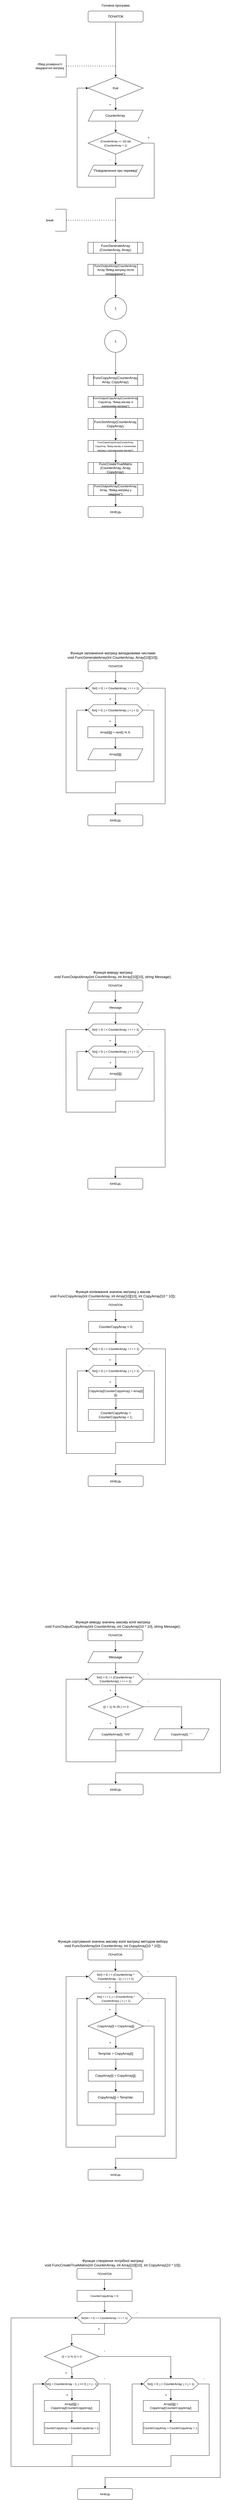 <mxfile version="16.5.1" type="device"><diagram id="yRkGuYqimXLgXdLCKbXR" name="Страница 1"><mxGraphModel dx="868" dy="563" grid="1" gridSize="10" guides="1" tooltips="1" connect="1" arrows="1" fold="1" page="1" pageScale="1" pageWidth="827" pageHeight="1169" math="0" shadow="0"><root><mxCell id="0"/><mxCell id="1" parent="0"/><mxCell id="6dEUFzKci2k8YEe7Wts9-1" value="ПОЧАТОК" style="rounded=1;whiteSpace=wrap;html=1;shadow=0;" parent="1" vertex="1"><mxGeometry x="320" y="40" width="200" height="40" as="geometry"/></mxCell><mxCell id="6R8k5nGtWyXiStitXbL--1" value="Головна програма" style="text;html=1;strokeColor=none;fillColor=none;align=center;verticalAlign=middle;whiteSpace=wrap;rounded=0;shadow=0;" parent="1" vertex="1"><mxGeometry x="320" width="200" height="40" as="geometry"/></mxCell><mxCell id="6R8k5nGtWyXiStitXbL--9" value="" style="edgeStyle=orthogonalEdgeStyle;rounded=0;orthogonalLoop=1;jettySize=auto;html=1;shadow=0;exitX=0.5;exitY=1;exitDx=0;exitDy=0;" parent="1" source="6dEUFzKci2k8YEe7Wts9-1" target="6R8k5nGtWyXiStitXbL--8" edge="1"><mxGeometry relative="1" as="geometry"><mxPoint x="420" y="160" as="sourcePoint"/></mxGeometry></mxCell><mxCell id="6R8k5nGtWyXiStitXbL--11" value="" style="edgeStyle=orthogonalEdgeStyle;rounded=0;orthogonalLoop=1;jettySize=auto;html=1;shadow=0;" parent="1" source="6R8k5nGtWyXiStitXbL--8" target="6R8k5nGtWyXiStitXbL--10" edge="1"><mxGeometry relative="1" as="geometry"/></mxCell><mxCell id="6R8k5nGtWyXiStitXbL--8" value="true" style="rhombus;whiteSpace=wrap;html=1;shadow=0;" parent="1" vertex="1"><mxGeometry x="320.17" y="280" width="200" height="80" as="geometry"/></mxCell><mxCell id="6R8k5nGtWyXiStitXbL--14" value="" style="edgeStyle=orthogonalEdgeStyle;rounded=0;orthogonalLoop=1;jettySize=auto;html=1;shadow=0;" parent="1" source="6R8k5nGtWyXiStitXbL--10" target="6R8k5nGtWyXiStitXbL--13" edge="1"><mxGeometry relative="1" as="geometry"/></mxCell><mxCell id="6R8k5nGtWyXiStitXbL--10" value="&lt;font style=&quot;font-size: 12px&quot;&gt;CounterArray&amp;nbsp;&lt;/font&gt;" style="shape=parallelogram;perimeter=parallelogramPerimeter;whiteSpace=wrap;html=1;fixedSize=1;shadow=0;" parent="1" vertex="1"><mxGeometry x="320.17" y="400" width="200" height="40" as="geometry"/></mxCell><mxCell id="6R8k5nGtWyXiStitXbL--12" value="+" style="text;html=1;strokeColor=none;fillColor=none;align=center;verticalAlign=middle;whiteSpace=wrap;rounded=0;shadow=0;" parent="1" vertex="1"><mxGeometry x="380.17" y="360" width="40" height="40" as="geometry"/></mxCell><mxCell id="6R8k5nGtWyXiStitXbL--16" value="" style="edgeStyle=orthogonalEdgeStyle;rounded=0;orthogonalLoop=1;jettySize=auto;html=1;shadow=0;" parent="1" source="6R8k5nGtWyXiStitXbL--13" target="6R8k5nGtWyXiStitXbL--15" edge="1"><mxGeometry relative="1" as="geometry"/></mxCell><mxCell id="6R8k5nGtWyXiStitXbL--13" value="&lt;font style=&quot;font-size: 10px&quot;&gt;(CounterArray &amp;lt;= 10) &amp;amp;&amp;amp; &lt;br&gt;(CounterArray &amp;gt; 1)&lt;/font&gt;" style="rhombus;whiteSpace=wrap;html=1;shadow=0;" parent="1" vertex="1"><mxGeometry x="320.17" y="480" width="200" height="80" as="geometry"/></mxCell><mxCell id="6R8k5nGtWyXiStitXbL--15" value="&quot;Повідомлення про переввід&quot;" style="shape=parallelogram;perimeter=parallelogramPerimeter;whiteSpace=wrap;html=1;fixedSize=1;shadow=0;" parent="1" vertex="1"><mxGeometry x="320.17" y="600" width="200" height="40" as="geometry"/></mxCell><mxCell id="6R8k5nGtWyXiStitXbL--17" value="" style="endArrow=classic;html=1;rounded=0;entryX=0;entryY=0.5;entryDx=0;entryDy=0;shadow=0;" parent="1" target="6R8k5nGtWyXiStitXbL--8" edge="1"><mxGeometry width="50" height="50" relative="1" as="geometry"><mxPoint x="280.17" y="320" as="sourcePoint"/><mxPoint x="300.17" y="340" as="targetPoint"/></mxGeometry></mxCell><mxCell id="6R8k5nGtWyXiStitXbL--18" value="" style="endArrow=none;html=1;rounded=0;shadow=0;" parent="1" edge="1"><mxGeometry width="50" height="50" relative="1" as="geometry"><mxPoint x="280.17" y="680" as="sourcePoint"/><mxPoint x="280.17" y="320" as="targetPoint"/></mxGeometry></mxCell><mxCell id="6R8k5nGtWyXiStitXbL--19" value="" style="endArrow=none;html=1;rounded=0;shadow=0;" parent="1" edge="1"><mxGeometry width="50" height="50" relative="1" as="geometry"><mxPoint x="280.17" y="680" as="sourcePoint"/><mxPoint x="420.17" y="680" as="targetPoint"/></mxGeometry></mxCell><mxCell id="6R8k5nGtWyXiStitXbL--20" value="" style="endArrow=none;html=1;rounded=0;entryX=0.5;entryY=1;entryDx=0;entryDy=0;shadow=0;" parent="1" target="6R8k5nGtWyXiStitXbL--15" edge="1"><mxGeometry width="50" height="50" relative="1" as="geometry"><mxPoint x="420.17" y="680" as="sourcePoint"/><mxPoint x="490.17" y="660" as="targetPoint"/></mxGeometry></mxCell><mxCell id="6R8k5nGtWyXiStitXbL--21" value="" style="endArrow=none;html=1;rounded=0;exitX=1;exitY=0.5;exitDx=0;exitDy=0;shadow=0;" parent="1" source="6R8k5nGtWyXiStitXbL--13" edge="1"><mxGeometry width="50" height="50" relative="1" as="geometry"><mxPoint x="590.17" y="530" as="sourcePoint"/><mxPoint x="560.17" y="520" as="targetPoint"/></mxGeometry></mxCell><mxCell id="6R8k5nGtWyXiStitXbL--22" value="" style="endArrow=none;html=1;rounded=0;shadow=0;" parent="1" edge="1"><mxGeometry width="50" height="50" relative="1" as="geometry"><mxPoint x="560.17" y="720" as="sourcePoint"/><mxPoint x="560.17" y="520" as="targetPoint"/></mxGeometry></mxCell><mxCell id="6R8k5nGtWyXiStitXbL--23" value="" style="endArrow=none;html=1;rounded=0;shadow=0;" parent="1" edge="1"><mxGeometry width="50" height="50" relative="1" as="geometry"><mxPoint x="420.17" y="720" as="sourcePoint"/><mxPoint x="560.17" y="720" as="targetPoint"/></mxGeometry></mxCell><mxCell id="6R8k5nGtWyXiStitXbL--24" value="" style="endArrow=classic;html=1;rounded=0;shadow=0;" parent="1" edge="1"><mxGeometry width="50" height="50" relative="1" as="geometry"><mxPoint x="420" y="720" as="sourcePoint"/><mxPoint x="419.5" y="880" as="targetPoint"/></mxGeometry></mxCell><mxCell id="6R8k5nGtWyXiStitXbL--25" value="-" style="text;html=1;strokeColor=none;fillColor=none;align=center;verticalAlign=middle;whiteSpace=wrap;rounded=0;shadow=0;" parent="1" vertex="1"><mxGeometry x="380.17" y="560" width="40" height="40" as="geometry"/></mxCell><mxCell id="6R8k5nGtWyXiStitXbL--26" value="+" style="text;html=1;strokeColor=none;fillColor=none;align=center;verticalAlign=middle;whiteSpace=wrap;rounded=0;shadow=0;" parent="1" vertex="1"><mxGeometry x="520.17" y="480" width="40" height="40" as="geometry"/></mxCell><mxCell id="6R8k5nGtWyXiStitXbL--30" value="" style="edgeStyle=orthogonalEdgeStyle;rounded=0;orthogonalLoop=1;jettySize=auto;html=1;shadow=0;" parent="1" source="6R8k5nGtWyXiStitXbL--27" target="6R8k5nGtWyXiStitXbL--28" edge="1"><mxGeometry relative="1" as="geometry"/></mxCell><mxCell id="6R8k5nGtWyXiStitXbL--27" value="FuncGenerateArray&lt;br&gt;(CounterArray, Array);" style="shape=process;whiteSpace=wrap;html=1;backgroundOutline=1;shadow=0;" parent="1" vertex="1"><mxGeometry x="319.5" y="880" width="200" height="40" as="geometry"/></mxCell><mxCell id="6R8k5nGtWyXiStitXbL--28" value="&lt;font style=&quot;font-size: 11px&quot;&gt;FuncOutputArray(CounterArray, Array,&quot;Вивід матриці після генерування&quot;);&lt;/font&gt;" style="shape=process;whiteSpace=wrap;html=1;backgroundOutline=1;align=center;shadow=0;" parent="1" vertex="1"><mxGeometry x="319.5" y="960" width="200" height="40" as="geometry"/></mxCell><mxCell id="6R8k5nGtWyXiStitXbL--31" value="" style="endArrow=classic;html=1;rounded=0;exitX=0.5;exitY=1;exitDx=0;exitDy=0;shadow=0;" parent="1" source="6R8k5nGtWyXiStitXbL--28" edge="1"><mxGeometry width="50" height="50" relative="1" as="geometry"><mxPoint x="420" y="1070" as="sourcePoint"/><mxPoint x="420" y="1080" as="targetPoint"/></mxGeometry></mxCell><mxCell id="6R8k5nGtWyXiStitXbL--32" value="1" style="ellipse;whiteSpace=wrap;html=1;aspect=fixed;shadow=0;" parent="1" vertex="1"><mxGeometry x="380" y="1080" width="80" height="80" as="geometry"/></mxCell><mxCell id="6R8k5nGtWyXiStitXbL--33" value="1" style="ellipse;whiteSpace=wrap;html=1;aspect=fixed;shadow=0;" parent="1" vertex="1"><mxGeometry x="380" y="1200" width="80" height="80" as="geometry"/></mxCell><mxCell id="6R8k5nGtWyXiStitXbL--34" value="" style="endArrow=classic;html=1;rounded=0;exitX=0.5;exitY=1;exitDx=0;exitDy=0;shadow=0;" parent="1" source="6R8k5nGtWyXiStitXbL--33" edge="1"><mxGeometry width="50" height="50" relative="1" as="geometry"><mxPoint x="510" y="1400" as="sourcePoint"/><mxPoint x="420" y="1360" as="targetPoint"/></mxGeometry></mxCell><mxCell id="6R8k5nGtWyXiStitXbL--37" value="" style="edgeStyle=orthogonalEdgeStyle;rounded=0;orthogonalLoop=1;jettySize=auto;html=1;shadow=0;" parent="1" source="6R8k5nGtWyXiStitXbL--35" target="6R8k5nGtWyXiStitXbL--36" edge="1"><mxGeometry relative="1" as="geometry"/></mxCell><mxCell id="6R8k5nGtWyXiStitXbL--35" value="FuncCopyArray(CounterArray, Array, CopyArray);" style="shape=process;whiteSpace=wrap;html=1;backgroundOutline=1;shadow=0;" parent="1" vertex="1"><mxGeometry x="320" y="1360" width="200" height="40" as="geometry"/></mxCell><mxCell id="6R8k5nGtWyXiStitXbL--36" value="&lt;font style=&quot;font-size: 10px&quot;&gt;FuncOutputCopyArray(CounterArray, CopyArray, &quot;Вивід масиву зі значеннями матриці&quot;);&lt;/font&gt;" style="shape=process;whiteSpace=wrap;html=1;backgroundOutline=1;shadow=0;" parent="1" vertex="1"><mxGeometry x="320" y="1440" width="200" height="40" as="geometry"/></mxCell><mxCell id="6R8k5nGtWyXiStitXbL--38" value="" style="edgeStyle=orthogonalEdgeStyle;rounded=0;orthogonalLoop=1;jettySize=auto;html=1;shadow=0;" parent="1" target="6R8k5nGtWyXiStitXbL--39" edge="1"><mxGeometry relative="1" as="geometry"><mxPoint x="420" y="1480" as="sourcePoint"/></mxGeometry></mxCell><mxCell id="6R8k5nGtWyXiStitXbL--39" value="FuncSortArray(CounterArray, CopyArray);" style="shape=process;whiteSpace=wrap;html=1;backgroundOutline=1;shadow=0;" parent="1" vertex="1"><mxGeometry x="320" y="1520" width="200" height="40" as="geometry"/></mxCell><mxCell id="6R8k5nGtWyXiStitXbL--40" value="" style="edgeStyle=orthogonalEdgeStyle;rounded=0;orthogonalLoop=1;jettySize=auto;html=1;shadow=0;" parent="1" target="6R8k5nGtWyXiStitXbL--41" edge="1"><mxGeometry relative="1" as="geometry"><mxPoint x="420" y="1560" as="sourcePoint"/></mxGeometry></mxCell><mxCell id="6R8k5nGtWyXiStitXbL--41" value="&lt;font style=&quot;font-size: 8px&quot;&gt;FuncOutputCopyArray(CounterArray, CopyArray, &quot;Вивід масиву зі значеннями матриці у сортувальному вигляді&quot;);&lt;/font&gt;" style="shape=process;whiteSpace=wrap;html=1;backgroundOutline=1;shadow=0;" parent="1" vertex="1"><mxGeometry x="320" y="1600" width="200" height="40" as="geometry"/></mxCell><mxCell id="6R8k5nGtWyXiStitXbL--42" value="" style="edgeStyle=orthogonalEdgeStyle;rounded=0;orthogonalLoop=1;jettySize=auto;html=1;shadow=0;" parent="1" target="6R8k5nGtWyXiStitXbL--43" edge="1"><mxGeometry relative="1" as="geometry"><mxPoint x="420" y="1640" as="sourcePoint"/></mxGeometry></mxCell><mxCell id="6R8k5nGtWyXiStitXbL--43" value="FuncCreateTrueMatrix&lt;br&gt;(CounterArray, Array, CopyArray);" style="shape=process;whiteSpace=wrap;html=1;backgroundOutline=1;shadow=0;" parent="1" vertex="1"><mxGeometry x="320" y="1680" width="200" height="40" as="geometry"/></mxCell><mxCell id="6R8k5nGtWyXiStitXbL--44" value="" style="edgeStyle=orthogonalEdgeStyle;rounded=0;orthogonalLoop=1;jettySize=auto;html=1;shadow=0;" parent="1" target="6R8k5nGtWyXiStitXbL--45" edge="1"><mxGeometry relative="1" as="geometry"><mxPoint x="420" y="1720" as="sourcePoint"/></mxGeometry></mxCell><mxCell id="6R8k5nGtWyXiStitXbL--45" value="&lt;font style=&quot;font-size: 11px&quot;&gt;FuncOutputArray(CounterArray, Array, &quot;Вивід матриці у завданні&quot;);&lt;/font&gt;" style="shape=process;whiteSpace=wrap;html=1;backgroundOutline=1;shadow=0;" parent="1" vertex="1"><mxGeometry x="320" y="1760" width="200" height="40" as="geometry"/></mxCell><mxCell id="6R8k5nGtWyXiStitXbL--46" value="" style="endArrow=classic;html=1;rounded=0;fontSize=11;exitX=0.5;exitY=1;exitDx=0;exitDy=0;shadow=0;" parent="1" source="6R8k5nGtWyXiStitXbL--45" edge="1"><mxGeometry width="50" height="50" relative="1" as="geometry"><mxPoint x="440" y="1900" as="sourcePoint"/><mxPoint x="420" y="1840" as="targetPoint"/></mxGeometry></mxCell><mxCell id="6R8k5nGtWyXiStitXbL--47" value="КІНЕЦЬ" style="rounded=1;whiteSpace=wrap;html=1;fontSize=11;shadow=0;" parent="1" vertex="1"><mxGeometry x="320" y="1840" width="200" height="40" as="geometry"/></mxCell><mxCell id="6R8k5nGtWyXiStitXbL--48" value="" style="endArrow=none;dashed=1;html=1;dashPattern=1 3;strokeWidth=2;rounded=0;shadow=0;fontSize=11;" parent="1" edge="1"><mxGeometry width="50" height="50" relative="1" as="geometry"><mxPoint x="240.67" y="240" as="sourcePoint"/><mxPoint x="420.67" y="240" as="targetPoint"/></mxGeometry></mxCell><mxCell id="6R8k5nGtWyXiStitXbL--55" value="" style="endArrow=none;html=1;rounded=0;shadow=0;fontSize=11;" parent="1" edge="1"><mxGeometry width="50" height="50" relative="1" as="geometry"><mxPoint x="240.67" y="280" as="sourcePoint"/><mxPoint x="240.67" y="200" as="targetPoint"/></mxGeometry></mxCell><mxCell id="6R8k5nGtWyXiStitXbL--56" value="" style="endArrow=none;html=1;rounded=0;shadow=0;fontSize=11;" parent="1" edge="1"><mxGeometry width="50" height="50" relative="1" as="geometry"><mxPoint x="200.67" y="200" as="sourcePoint"/><mxPoint x="240.67" y="200" as="targetPoint"/><Array as="points"><mxPoint x="240.67" y="200"/></Array></mxGeometry></mxCell><mxCell id="6R8k5nGtWyXiStitXbL--57" value="" style="endArrow=none;html=1;rounded=0;shadow=0;fontSize=11;" parent="1" edge="1"><mxGeometry width="50" height="50" relative="1" as="geometry"><mxPoint x="200.67" y="280" as="sourcePoint"/><mxPoint x="240.67" y="280" as="targetPoint"/></mxGeometry></mxCell><mxCell id="6R8k5nGtWyXiStitXbL--58" value="//Ввід розмірності квадаратної матриці" style="text;html=1;strokeColor=none;fillColor=none;align=center;verticalAlign=middle;whiteSpace=wrap;rounded=0;shadow=0;fontSize=11;" parent="1" vertex="1"><mxGeometry x="120.67" y="200" width="120" height="80" as="geometry"/></mxCell><mxCell id="6R8k5nGtWyXiStitXbL--59" value="&lt;font style=&quot;font-size: 13px&quot;&gt;&lt;font style=&quot;font-size: 13px&quot;&gt;Функція заповнення матриці випадковими числами&lt;/font&gt;&lt;br&gt;&lt;div&gt;&lt;font style=&quot;font-size: 13px&quot;&gt;void FuncGenerateArray&lt;/font&gt;&lt;font style=&quot;font-size: 13px&quot;&gt;(&lt;/font&gt;&lt;span&gt;int CounterArray,&amp;nbsp;&lt;/span&gt;&lt;span&gt;Array[10][10]&lt;/span&gt;&lt;span&gt;);&lt;/span&gt;&lt;/div&gt;&lt;/font&gt;" style="text;html=1;strokeColor=none;fillColor=none;align=center;verticalAlign=middle;whiteSpace=wrap;rounded=0;shadow=0;fontSize=11;" parent="1" vertex="1"><mxGeometry y="2360" width="820" height="40" as="geometry"/></mxCell><mxCell id="6R8k5nGtWyXiStitXbL--60" value="ПОЧАТОК" style="rounded=1;whiteSpace=wrap;html=1;shadow=0;fontSize=11;" parent="1" vertex="1"><mxGeometry x="320" y="2400" width="200" height="40" as="geometry"/></mxCell><mxCell id="6R8k5nGtWyXiStitXbL--61" value="" style="endArrow=classic;html=1;rounded=0;shadow=0;fontSize=11;exitX=0.5;exitY=1;exitDx=0;exitDy=0;" parent="1" source="6R8k5nGtWyXiStitXbL--60" edge="1"><mxGeometry width="50" height="50" relative="1" as="geometry"><mxPoint x="440" y="2560" as="sourcePoint"/><mxPoint x="420" y="2480" as="targetPoint"/></mxGeometry></mxCell><mxCell id="6R8k5nGtWyXiStitXbL--65" value="" style="edgeStyle=orthogonalEdgeStyle;rounded=0;orthogonalLoop=1;jettySize=auto;html=1;shadow=0;fontSize=11;" parent="1" source="6R8k5nGtWyXiStitXbL--62" edge="1"><mxGeometry relative="1" as="geometry"><mxPoint x="420" y="2560" as="targetPoint"/></mxGeometry></mxCell><mxCell id="6R8k5nGtWyXiStitXbL--62" value="for(i = 0; i &amp;lt; CounterArray; i = i + 1)" style="shape=hexagon;perimeter=hexagonPerimeter2;whiteSpace=wrap;html=1;fixedSize=1;shadow=0;fontSize=11;" parent="1" vertex="1"><mxGeometry x="320" y="2480" width="200" height="40" as="geometry"/></mxCell><mxCell id="6R8k5nGtWyXiStitXbL--68" value="" style="edgeStyle=orthogonalEdgeStyle;rounded=0;orthogonalLoop=1;jettySize=auto;html=1;shadow=0;fontSize=11;" parent="1" source="6R8k5nGtWyXiStitXbL--64" target="6R8k5nGtWyXiStitXbL--67" edge="1"><mxGeometry relative="1" as="geometry"/></mxCell><mxCell id="6R8k5nGtWyXiStitXbL--64" value="for(j = 0; j &amp;lt; CounterArray; j = j + 1)" style="shape=hexagon;perimeter=hexagonPerimeter2;whiteSpace=wrap;html=1;fixedSize=1;shadow=0;fontSize=11;" parent="1" vertex="1"><mxGeometry x="319" y="2560" width="200" height="40" as="geometry"/></mxCell><mxCell id="6R8k5nGtWyXiStitXbL--70" value="" style="edgeStyle=orthogonalEdgeStyle;rounded=0;orthogonalLoop=1;jettySize=auto;html=1;shadow=0;fontSize=11;" parent="1" source="6R8k5nGtWyXiStitXbL--67" target="6R8k5nGtWyXiStitXbL--69" edge="1"><mxGeometry relative="1" as="geometry"/></mxCell><mxCell id="6R8k5nGtWyXiStitXbL--67" value="Array[i][j] = rand() % 9;" style="rounded=0;whiteSpace=wrap;html=1;shadow=0;fontSize=11;" parent="1" vertex="1"><mxGeometry x="319" y="2640" width="200" height="40" as="geometry"/></mxCell><mxCell id="6R8k5nGtWyXiStitXbL--69" value="Array[i][j]" style="shape=parallelogram;perimeter=parallelogramPerimeter;whiteSpace=wrap;html=1;fixedSize=1;shadow=0;fontSize=11;" parent="1" vertex="1"><mxGeometry x="319" y="2720" width="200" height="40" as="geometry"/></mxCell><mxCell id="6R8k5nGtWyXiStitXbL--71" value="" style="endArrow=none;html=1;rounded=0;shadow=0;fontSize=11;" parent="1" edge="1"><mxGeometry width="50" height="50" relative="1" as="geometry"><mxPoint x="279" y="2800" as="sourcePoint"/><mxPoint x="419" y="2800" as="targetPoint"/></mxGeometry></mxCell><mxCell id="6R8k5nGtWyXiStitXbL--72" value="" style="endArrow=none;html=1;rounded=0;shadow=0;fontSize=11;" parent="1" target="6R8k5nGtWyXiStitXbL--69" edge="1"><mxGeometry width="50" height="50" relative="1" as="geometry"><mxPoint x="419" y="2800" as="sourcePoint"/><mxPoint x="549" y="2760" as="targetPoint"/></mxGeometry></mxCell><mxCell id="6R8k5nGtWyXiStitXbL--73" value="" style="endArrow=none;html=1;rounded=0;shadow=0;fontSize=11;" parent="1" edge="1"><mxGeometry width="50" height="50" relative="1" as="geometry"><mxPoint x="279" y="2800" as="sourcePoint"/><mxPoint x="279" y="2580" as="targetPoint"/></mxGeometry></mxCell><mxCell id="6R8k5nGtWyXiStitXbL--74" value="" style="endArrow=classic;html=1;rounded=0;shadow=0;fontSize=11;entryX=0;entryY=0.5;entryDx=0;entryDy=0;" parent="1" target="6R8k5nGtWyXiStitXbL--62" edge="1"><mxGeometry width="50" height="50" relative="1" as="geometry"><mxPoint x="240" y="2500" as="sourcePoint"/><mxPoint x="330" y="2450" as="targetPoint"/></mxGeometry></mxCell><mxCell id="6R8k5nGtWyXiStitXbL--75" value="" style="endArrow=none;html=1;rounded=0;shadow=0;fontSize=11;exitX=1;exitY=0.5;exitDx=0;exitDy=0;" parent="1" source="6R8k5nGtWyXiStitXbL--62" edge="1"><mxGeometry width="50" height="50" relative="1" as="geometry"><mxPoint x="550" y="2540" as="sourcePoint"/><mxPoint x="600" y="2500" as="targetPoint"/></mxGeometry></mxCell><mxCell id="6R8k5nGtWyXiStitXbL--76" value="" style="endArrow=none;html=1;rounded=0;shadow=0;fontSize=11;" parent="1" edge="1"><mxGeometry width="50" height="50" relative="1" as="geometry"><mxPoint x="419" y="2840" as="sourcePoint"/><mxPoint x="559" y="2840" as="targetPoint"/></mxGeometry></mxCell><mxCell id="6R8k5nGtWyXiStitXbL--77" value="" style="endArrow=none;html=1;rounded=0;shadow=0;fontSize=11;" parent="1" edge="1"><mxGeometry width="50" height="50" relative="1" as="geometry"><mxPoint x="559" y="2840" as="sourcePoint"/><mxPoint x="559" y="2580" as="targetPoint"/></mxGeometry></mxCell><mxCell id="6R8k5nGtWyXiStitXbL--80" value="" style="endArrow=none;html=1;rounded=0;shadow=0;fontSize=11;entryX=0.5;entryY=1;entryDx=0;entryDy=0;" parent="1" edge="1"><mxGeometry width="50" height="50" relative="1" as="geometry"><mxPoint x="419.67" y="2880" as="sourcePoint"/><mxPoint x="419.67" y="2840" as="targetPoint"/></mxGeometry></mxCell><mxCell id="6R8k5nGtWyXiStitXbL--81" value="" style="endArrow=none;html=1;rounded=0;shadow=0;fontSize=11;" parent="1" edge="1"><mxGeometry width="50" height="50" relative="1" as="geometry"><mxPoint x="240.67" y="2880" as="sourcePoint"/><mxPoint x="420.17" y="2880" as="targetPoint"/></mxGeometry></mxCell><mxCell id="6R8k5nGtWyXiStitXbL--82" value="" style="endArrow=none;html=1;rounded=0;shadow=0;fontSize=11;" parent="1" edge="1"><mxGeometry width="50" height="50" relative="1" as="geometry"><mxPoint x="240" y="2880" as="sourcePoint"/><mxPoint x="240" y="2500" as="targetPoint"/></mxGeometry></mxCell><mxCell id="6R8k5nGtWyXiStitXbL--83" value="" style="endArrow=classic;html=1;rounded=0;shadow=0;fontSize=11;entryX=0;entryY=0.5;entryDx=0;entryDy=0;" parent="1" edge="1"><mxGeometry width="50" height="50" relative="1" as="geometry"><mxPoint x="279" y="2580" as="sourcePoint"/><mxPoint x="319" y="2579.5" as="targetPoint"/></mxGeometry></mxCell><mxCell id="6R8k5nGtWyXiStitXbL--84" value="" style="endArrow=none;html=1;rounded=0;shadow=0;fontSize=11;exitX=1;exitY=0.5;exitDx=0;exitDy=0;" parent="1" edge="1"><mxGeometry width="50" height="50" relative="1" as="geometry"><mxPoint x="518.5" y="2579.5" as="sourcePoint"/><mxPoint x="559" y="2580" as="targetPoint"/></mxGeometry></mxCell><mxCell id="6R8k5nGtWyXiStitXbL--85" value="" style="endArrow=none;html=1;rounded=0;shadow=0;fontSize=11;" parent="1" edge="1"><mxGeometry width="50" height="50" relative="1" as="geometry"><mxPoint x="600" y="2920" as="sourcePoint"/><mxPoint x="600" y="2500" as="targetPoint"/></mxGeometry></mxCell><mxCell id="6R8k5nGtWyXiStitXbL--86" value="" style="endArrow=none;html=1;rounded=0;shadow=0;fontSize=11;" parent="1" edge="1"><mxGeometry width="50" height="50" relative="1" as="geometry"><mxPoint x="419" y="2920" as="sourcePoint"/><mxPoint x="599" y="2920" as="targetPoint"/></mxGeometry></mxCell><mxCell id="6R8k5nGtWyXiStitXbL--87" value="" style="endArrow=classic;html=1;rounded=0;shadow=0;fontSize=11;" parent="1" edge="1"><mxGeometry width="50" height="50" relative="1" as="geometry"><mxPoint x="419" y="2920" as="sourcePoint"/><mxPoint x="419" y="2960" as="targetPoint"/></mxGeometry></mxCell><mxCell id="6R8k5nGtWyXiStitXbL--88" value="КІНЕЦЬ" style="rounded=1;whiteSpace=wrap;html=1;shadow=0;fontSize=11;" parent="1" vertex="1"><mxGeometry x="319" y="2960" width="200" height="40" as="geometry"/></mxCell><mxCell id="6R8k5nGtWyXiStitXbL--89" value="&lt;font style=&quot;font-size: 13px&quot;&gt;Функція виводу матриці&lt;br&gt;&lt;/font&gt;&lt;div style=&quot;font-size: 13px&quot;&gt;&lt;font style=&quot;font-size: 13px&quot;&gt;void FuncOutputArray&lt;span&gt;(&lt;/span&gt;&lt;span&gt;int CounterArray, &lt;/span&gt;&lt;span&gt;int Array[10][10], &lt;/span&gt;&lt;span&gt;string Message&lt;/span&gt;&lt;span&gt;);&lt;/span&gt;&lt;/font&gt;&lt;/div&gt;" style="text;html=1;strokeColor=none;fillColor=none;align=center;verticalAlign=middle;whiteSpace=wrap;rounded=0;shadow=0;fontSize=11;" parent="1" vertex="1"><mxGeometry y="3520" width="820" height="40" as="geometry"/></mxCell><mxCell id="6R8k5nGtWyXiStitXbL--90" value="ПОЧАТОК" style="rounded=1;whiteSpace=wrap;html=1;shadow=0;fontSize=11;" parent="1" vertex="1"><mxGeometry x="319" y="3560" width="200" height="40" as="geometry"/></mxCell><mxCell id="6R8k5nGtWyXiStitXbL--91" value="" style="endArrow=classic;html=1;rounded=0;shadow=0;fontSize=11;exitX=0.5;exitY=1;exitDx=0;exitDy=0;" parent="1" source="6R8k5nGtWyXiStitXbL--90" edge="1"><mxGeometry width="50" height="50" relative="1" as="geometry"><mxPoint x="439" y="3720" as="sourcePoint"/><mxPoint x="419" y="3640" as="targetPoint"/></mxGeometry></mxCell><mxCell id="6R8k5nGtWyXiStitXbL--92" value="" style="edgeStyle=orthogonalEdgeStyle;rounded=0;orthogonalLoop=1;jettySize=auto;html=1;shadow=0;fontSize=11;" parent="1" source="6R8k5nGtWyXiStitXbL--93" edge="1"><mxGeometry relative="1" as="geometry"><mxPoint x="419.5" y="3800" as="targetPoint"/></mxGeometry></mxCell><mxCell id="6R8k5nGtWyXiStitXbL--93" value="for(i = 0; i &amp;lt; CounterArray; i = i + 1)" style="shape=hexagon;perimeter=hexagonPerimeter2;whiteSpace=wrap;html=1;fixedSize=1;shadow=0;fontSize=11;" parent="1" vertex="1"><mxGeometry x="319.5" y="3720" width="200" height="40" as="geometry"/></mxCell><mxCell id="6R8k5nGtWyXiStitXbL--94" value="" style="edgeStyle=orthogonalEdgeStyle;rounded=0;orthogonalLoop=1;jettySize=auto;html=1;shadow=0;fontSize=11;" parent="1" target="6R8k5nGtWyXiStitXbL--97" edge="1"><mxGeometry relative="1" as="geometry"><mxPoint x="419.5" y="3760" as="sourcePoint"/></mxGeometry></mxCell><mxCell id="6R8k5nGtWyXiStitXbL--97" value="for(j = 0; j &amp;lt; CounterArray; j = j + 1)" style="shape=hexagon;perimeter=hexagonPerimeter2;whiteSpace=wrap;html=1;fixedSize=1;shadow=0;fontSize=11;" parent="1" vertex="1"><mxGeometry x="319.5" y="3800" width="200" height="40" as="geometry"/></mxCell><mxCell id="6R8k5nGtWyXiStitXbL--98" value="" style="edgeStyle=orthogonalEdgeStyle;rounded=0;orthogonalLoop=1;jettySize=auto;html=1;shadow=0;fontSize=11;" parent="1" target="6R8k5nGtWyXiStitXbL--100" edge="1"><mxGeometry relative="1" as="geometry"><mxPoint x="420" y="3840" as="sourcePoint"/></mxGeometry></mxCell><mxCell id="6R8k5nGtWyXiStitXbL--100" value="Array[i][j]" style="shape=parallelogram;perimeter=parallelogramPerimeter;whiteSpace=wrap;html=1;fixedSize=1;shadow=0;fontSize=11;" parent="1" vertex="1"><mxGeometry x="320" y="3880" width="200" height="40" as="geometry"/></mxCell><mxCell id="6R8k5nGtWyXiStitXbL--101" value="" style="endArrow=none;html=1;rounded=0;shadow=0;fontSize=11;" parent="1" edge="1"><mxGeometry width="50" height="50" relative="1" as="geometry"><mxPoint x="279.5" y="3960" as="sourcePoint"/><mxPoint x="419.5" y="3960" as="targetPoint"/></mxGeometry></mxCell><mxCell id="6R8k5nGtWyXiStitXbL--102" value="" style="endArrow=none;html=1;rounded=0;shadow=0;fontSize=11;" parent="1" target="6R8k5nGtWyXiStitXbL--100" edge="1"><mxGeometry width="50" height="50" relative="1" as="geometry"><mxPoint x="420" y="3960" as="sourcePoint"/><mxPoint x="550" y="3920" as="targetPoint"/></mxGeometry></mxCell><mxCell id="6R8k5nGtWyXiStitXbL--103" value="" style="endArrow=none;html=1;rounded=0;shadow=0;fontSize=11;" parent="1" edge="1"><mxGeometry width="50" height="50" relative="1" as="geometry"><mxPoint x="280" y="3960" as="sourcePoint"/><mxPoint x="279.5" y="3820" as="targetPoint"/></mxGeometry></mxCell><mxCell id="6R8k5nGtWyXiStitXbL--104" value="" style="endArrow=classic;html=1;rounded=0;shadow=0;fontSize=11;entryX=0;entryY=0.5;entryDx=0;entryDy=0;" parent="1" target="6R8k5nGtWyXiStitXbL--93" edge="1"><mxGeometry width="50" height="50" relative="1" as="geometry"><mxPoint x="239.5" y="3740" as="sourcePoint"/><mxPoint x="329.5" y="3690" as="targetPoint"/></mxGeometry></mxCell><mxCell id="6R8k5nGtWyXiStitXbL--105" value="" style="endArrow=none;html=1;rounded=0;shadow=0;fontSize=11;exitX=1;exitY=0.5;exitDx=0;exitDy=0;" parent="1" source="6R8k5nGtWyXiStitXbL--93" edge="1"><mxGeometry width="50" height="50" relative="1" as="geometry"><mxPoint x="549.5" y="3780" as="sourcePoint"/><mxPoint x="599.5" y="3740" as="targetPoint"/></mxGeometry></mxCell><mxCell id="6R8k5nGtWyXiStitXbL--106" value="" style="endArrow=none;html=1;rounded=0;shadow=0;fontSize=11;" parent="1" edge="1"><mxGeometry width="50" height="50" relative="1" as="geometry"><mxPoint x="419.5" y="4000" as="sourcePoint"/><mxPoint x="559.5" y="4000" as="targetPoint"/></mxGeometry></mxCell><mxCell id="6R8k5nGtWyXiStitXbL--107" value="" style="endArrow=none;html=1;rounded=0;shadow=0;fontSize=11;" parent="1" edge="1"><mxGeometry width="50" height="50" relative="1" as="geometry"><mxPoint x="560" y="4000" as="sourcePoint"/><mxPoint x="559.5" y="3820" as="targetPoint"/></mxGeometry></mxCell><mxCell id="6R8k5nGtWyXiStitXbL--110" value="" style="endArrow=none;html=1;rounded=0;shadow=0;fontSize=11;entryX=0.5;entryY=1;entryDx=0;entryDy=0;" parent="1" edge="1"><mxGeometry width="50" height="50" relative="1" as="geometry"><mxPoint x="420.17" y="4040" as="sourcePoint"/><mxPoint x="420.17" y="4000" as="targetPoint"/></mxGeometry></mxCell><mxCell id="6R8k5nGtWyXiStitXbL--111" value="" style="endArrow=none;html=1;rounded=0;shadow=0;fontSize=11;" parent="1" edge="1"><mxGeometry width="50" height="50" relative="1" as="geometry"><mxPoint x="240.67" y="4040" as="sourcePoint"/><mxPoint x="420.17" y="4040" as="targetPoint"/></mxGeometry></mxCell><mxCell id="6R8k5nGtWyXiStitXbL--112" value="" style="endArrow=none;html=1;rounded=0;shadow=0;fontSize=11;" parent="1" edge="1"><mxGeometry width="50" height="50" relative="1" as="geometry"><mxPoint x="240" y="4040" as="sourcePoint"/><mxPoint x="239.5" y="3740" as="targetPoint"/></mxGeometry></mxCell><mxCell id="6R8k5nGtWyXiStitXbL--113" value="" style="endArrow=classic;html=1;rounded=0;shadow=0;fontSize=11;entryX=0;entryY=0.5;entryDx=0;entryDy=0;" parent="1" edge="1"><mxGeometry width="50" height="50" relative="1" as="geometry"><mxPoint x="279.5" y="3820" as="sourcePoint"/><mxPoint x="319.5" y="3819.5" as="targetPoint"/></mxGeometry></mxCell><mxCell id="6R8k5nGtWyXiStitXbL--114" value="" style="endArrow=none;html=1;rounded=0;shadow=0;fontSize=11;exitX=1;exitY=0.5;exitDx=0;exitDy=0;" parent="1" edge="1"><mxGeometry width="50" height="50" relative="1" as="geometry"><mxPoint x="519" y="3819.5" as="sourcePoint"/><mxPoint x="559.5" y="3820" as="targetPoint"/></mxGeometry></mxCell><mxCell id="6R8k5nGtWyXiStitXbL--115" value="" style="endArrow=none;html=1;rounded=0;shadow=0;fontSize=11;" parent="1" edge="1"><mxGeometry width="50" height="50" relative="1" as="geometry"><mxPoint x="600" y="4240" as="sourcePoint"/><mxPoint x="599.5" y="3740" as="targetPoint"/></mxGeometry></mxCell><mxCell id="6R8k5nGtWyXiStitXbL--116" value="" style="endArrow=none;html=1;rounded=0;shadow=0;fontSize=11;" parent="1" edge="1"><mxGeometry width="50" height="50" relative="1" as="geometry"><mxPoint x="419" y="4240" as="sourcePoint"/><mxPoint x="599" y="4240" as="targetPoint"/></mxGeometry></mxCell><mxCell id="6R8k5nGtWyXiStitXbL--117" value="" style="endArrow=classic;html=1;rounded=0;shadow=0;fontSize=11;" parent="1" edge="1"><mxGeometry width="50" height="50" relative="1" as="geometry"><mxPoint x="419" y="4240" as="sourcePoint"/><mxPoint x="419" y="4280" as="targetPoint"/></mxGeometry></mxCell><mxCell id="6R8k5nGtWyXiStitXbL--118" value="КІНЕЦЬ" style="rounded=1;whiteSpace=wrap;html=1;shadow=0;fontSize=11;" parent="1" vertex="1"><mxGeometry x="319" y="4280" width="200" height="40" as="geometry"/></mxCell><mxCell id="6R8k5nGtWyXiStitXbL--120" value="" style="edgeStyle=orthogonalEdgeStyle;rounded=0;orthogonalLoop=1;jettySize=auto;html=1;shadow=0;fontSize=11;" parent="1" source="6R8k5nGtWyXiStitXbL--119" target="6R8k5nGtWyXiStitXbL--93" edge="1"><mxGeometry relative="1" as="geometry"/></mxCell><mxCell id="6R8k5nGtWyXiStitXbL--119" value="Message" style="shape=parallelogram;perimeter=parallelogramPerimeter;whiteSpace=wrap;html=1;fixedSize=1;shadow=0;fontSize=11;" parent="1" vertex="1"><mxGeometry x="320" y="3640" width="200" height="40" as="geometry"/></mxCell><mxCell id="6R8k5nGtWyXiStitXbL--131" value="ПОЧАТОК" style="rounded=1;whiteSpace=wrap;html=1;shadow=0;fontSize=11;" parent="1" vertex="1"><mxGeometry x="320" y="4720" width="200" height="40" as="geometry"/></mxCell><mxCell id="6R8k5nGtWyXiStitXbL--132" value="" style="endArrow=classic;html=1;rounded=0;shadow=0;fontSize=11;exitX=0.5;exitY=1;exitDx=0;exitDy=0;" parent="1" source="6R8k5nGtWyXiStitXbL--131" edge="1"><mxGeometry width="50" height="50" relative="1" as="geometry"><mxPoint x="370" y="4930" as="sourcePoint"/><mxPoint x="420" y="4800" as="targetPoint"/></mxGeometry></mxCell><mxCell id="6R8k5nGtWyXiStitXbL--133" value="&lt;font style=&quot;font-size: 13px&quot;&gt;Функція копіювання значень матриці у масив&lt;br&gt;&lt;/font&gt;&lt;div style=&quot;font-size: 13px&quot;&gt;&lt;font style=&quot;font-size: 13px&quot;&gt;void FuncCopyArray&lt;span&gt;(&lt;/span&gt;&lt;span&gt;int CounterArray, &lt;/span&gt;&lt;span&gt;int Array[10][10], &lt;/span&gt;&lt;span&gt;int CopyArray[10 * 10]&lt;/span&gt;&lt;span&gt;);&lt;/span&gt;&lt;/font&gt;&lt;/div&gt;" style="text;html=1;strokeColor=none;fillColor=none;align=center;verticalAlign=middle;whiteSpace=wrap;rounded=0;shadow=0;fontSize=11;" parent="1" vertex="1"><mxGeometry y="4680" width="820" height="40" as="geometry"/></mxCell><mxCell id="6R8k5nGtWyXiStitXbL--136" value="" style="edgeStyle=orthogonalEdgeStyle;rounded=0;orthogonalLoop=1;jettySize=auto;html=1;shadow=0;fontSize=11;" parent="1" source="6R8k5nGtWyXiStitXbL--134" target="6R8k5nGtWyXiStitXbL--135" edge="1"><mxGeometry relative="1" as="geometry"/></mxCell><mxCell id="6R8k5nGtWyXiStitXbL--134" value="for(i = 0; i &amp;lt; CounterArray; i = i + 1)" style="shape=hexagon;perimeter=hexagonPerimeter2;whiteSpace=wrap;html=1;fixedSize=1;shadow=0;fontSize=11;" parent="1" vertex="1"><mxGeometry x="320.17" y="4880" width="201" height="40" as="geometry"/></mxCell><mxCell id="6R8k5nGtWyXiStitXbL--138" value="" style="edgeStyle=orthogonalEdgeStyle;rounded=0;orthogonalLoop=1;jettySize=auto;html=1;shadow=0;fontSize=11;" parent="1" source="6R8k5nGtWyXiStitXbL--135" target="6R8k5nGtWyXiStitXbL--137" edge="1"><mxGeometry relative="1" as="geometry"/></mxCell><mxCell id="6R8k5nGtWyXiStitXbL--135" value="for(j = 0; j &amp;lt; CounterArray; j = j + 1)" style="shape=hexagon;perimeter=hexagonPerimeter2;whiteSpace=wrap;html=1;fixedSize=1;shadow=0;fontSize=11;" parent="1" vertex="1"><mxGeometry x="320.17" y="4960" width="201" height="40" as="geometry"/></mxCell><mxCell id="Ym7sTVfbCINOcKyYhA0Y-9" value="" style="edgeStyle=orthogonalEdgeStyle;rounded=0;orthogonalLoop=1;jettySize=auto;html=1;fontSize=12;" parent="1" source="6R8k5nGtWyXiStitXbL--137" target="Ym7sTVfbCINOcKyYhA0Y-8" edge="1"><mxGeometry relative="1" as="geometry"/></mxCell><mxCell id="6R8k5nGtWyXiStitXbL--137" value="CopyArray[CounterCopyArray] = Array[i][j];" style="rounded=0;whiteSpace=wrap;html=1;shadow=0;fontSize=11;" parent="1" vertex="1"><mxGeometry x="321.17" y="5040" width="200" height="40" as="geometry"/></mxCell><mxCell id="6R8k5nGtWyXiStitXbL--139" value="" style="endArrow=none;html=1;rounded=0;shadow=0;fontSize=11;entryX=0.5;entryY=1;entryDx=0;entryDy=0;" parent="1" edge="1"><mxGeometry width="50" height="50" relative="1" as="geometry"><mxPoint x="420.17" y="5200" as="sourcePoint"/><mxPoint x="420.17" y="5160" as="targetPoint"/></mxGeometry></mxCell><mxCell id="6R8k5nGtWyXiStitXbL--140" value="" style="endArrow=none;html=1;rounded=0;shadow=0;fontSize=11;entryX=0.5;entryY=1;entryDx=0;entryDy=0;" parent="1" edge="1"><mxGeometry width="50" height="50" relative="1" as="geometry"><mxPoint x="420.17" y="5280" as="sourcePoint"/><mxPoint x="420.17" y="5240" as="targetPoint"/></mxGeometry></mxCell><mxCell id="6R8k5nGtWyXiStitXbL--141" value="" style="endArrow=none;html=1;rounded=0;shadow=0;fontSize=11;" parent="1" edge="1"><mxGeometry width="50" height="50" relative="1" as="geometry"><mxPoint x="280.17" y="5200" as="sourcePoint"/><mxPoint x="420.17" y="5200" as="targetPoint"/></mxGeometry></mxCell><mxCell id="6R8k5nGtWyXiStitXbL--142" value="" style="endArrow=none;html=1;rounded=0;shadow=0;fontSize=11;" parent="1" edge="1"><mxGeometry width="50" height="50" relative="1" as="geometry"><mxPoint x="420.17" y="5240" as="sourcePoint"/><mxPoint x="560.17" y="5240" as="targetPoint"/></mxGeometry></mxCell><mxCell id="6R8k5nGtWyXiStitXbL--143" value="" style="endArrow=none;html=1;rounded=0;shadow=0;fontSize=11;" parent="1" edge="1"><mxGeometry width="50" height="50" relative="1" as="geometry"><mxPoint x="281" y="5200" as="sourcePoint"/><mxPoint x="281.17" y="4980" as="targetPoint"/></mxGeometry></mxCell><mxCell id="6R8k5nGtWyXiStitXbL--144" value="" style="endArrow=none;html=1;rounded=0;shadow=0;fontSize=11;" parent="1" edge="1"><mxGeometry width="50" height="50" relative="1" as="geometry"><mxPoint x="560" y="5240" as="sourcePoint"/><mxPoint x="561.17" y="4980" as="targetPoint"/></mxGeometry></mxCell><mxCell id="6R8k5nGtWyXiStitXbL--145" value="" style="endArrow=classic;html=1;rounded=0;shadow=0;fontSize=11;entryX=0;entryY=0.5;entryDx=0;entryDy=0;" parent="1" target="6R8k5nGtWyXiStitXbL--135" edge="1"><mxGeometry width="50" height="50" relative="1" as="geometry"><mxPoint x="281.17" y="4980" as="sourcePoint"/><mxPoint x="331.17" y="4940" as="targetPoint"/></mxGeometry></mxCell><mxCell id="6R8k5nGtWyXiStitXbL--146" value="" style="endArrow=none;html=1;rounded=0;shadow=0;fontSize=11;exitX=1;exitY=0.5;exitDx=0;exitDy=0;" parent="1" source="6R8k5nGtWyXiStitXbL--135" edge="1"><mxGeometry width="50" height="50" relative="1" as="geometry"><mxPoint x="541.17" y="5020" as="sourcePoint"/><mxPoint x="561.17" y="4980" as="targetPoint"/></mxGeometry></mxCell><mxCell id="6R8k5nGtWyXiStitXbL--147" value="" style="endArrow=classic;html=1;rounded=0;shadow=0;fontSize=11;entryX=0;entryY=0.5;entryDx=0;entryDy=0;" parent="1" edge="1"><mxGeometry width="50" height="50" relative="1" as="geometry"><mxPoint x="241.17" y="4900" as="sourcePoint"/><mxPoint x="320.17" y="4899.58" as="targetPoint"/></mxGeometry></mxCell><mxCell id="6R8k5nGtWyXiStitXbL--148" value="" style="endArrow=none;html=1;rounded=0;shadow=0;fontSize=11;exitX=1;exitY=0.5;exitDx=0;exitDy=0;" parent="1" edge="1"><mxGeometry width="50" height="50" relative="1" as="geometry"><mxPoint x="521.17" y="4899.58" as="sourcePoint"/><mxPoint x="601.17" y="4900" as="targetPoint"/></mxGeometry></mxCell><mxCell id="6R8k5nGtWyXiStitXbL--149" value="" style="endArrow=none;html=1;rounded=0;shadow=0;fontSize=11;" parent="1" edge="1"><mxGeometry width="50" height="50" relative="1" as="geometry"><mxPoint x="601" y="5320" as="sourcePoint"/><mxPoint x="601.17" y="4900" as="targetPoint"/></mxGeometry></mxCell><mxCell id="6R8k5nGtWyXiStitXbL--150" value="" style="endArrow=none;html=1;rounded=0;shadow=0;fontSize=11;" parent="1" edge="1"><mxGeometry width="50" height="50" relative="1" as="geometry"><mxPoint x="241" y="5280" as="sourcePoint"/><mxPoint x="241.17" y="4900" as="targetPoint"/></mxGeometry></mxCell><mxCell id="6R8k5nGtWyXiStitXbL--151" value="" style="endArrow=none;html=1;rounded=0;shadow=0;fontSize=11;" parent="1" edge="1"><mxGeometry width="50" height="50" relative="1" as="geometry"><mxPoint x="239.67" y="5280" as="sourcePoint"/><mxPoint x="420.17" y="5280" as="targetPoint"/></mxGeometry></mxCell><mxCell id="6R8k5nGtWyXiStitXbL--152" value="" style="endArrow=none;html=1;rounded=0;shadow=0;fontSize=11;" parent="1" edge="1"><mxGeometry width="50" height="50" relative="1" as="geometry"><mxPoint x="420.17" y="5320" as="sourcePoint"/><mxPoint x="600.67" y="5320" as="targetPoint"/></mxGeometry></mxCell><mxCell id="6R8k5nGtWyXiStitXbL--154" value="" style="endArrow=classic;html=1;rounded=0;shadow=0;fontSize=11;" parent="1" edge="1"><mxGeometry width="50" height="50" relative="1" as="geometry"><mxPoint x="420.17" y="5320" as="sourcePoint"/><mxPoint x="420.17" y="5360" as="targetPoint"/></mxGeometry></mxCell><mxCell id="6R8k5nGtWyXiStitXbL--155" value="КІНЕЦЬ" style="rounded=1;whiteSpace=wrap;html=1;shadow=0;fontSize=11;" parent="1" vertex="1"><mxGeometry x="320.17" y="5361" width="200" height="39" as="geometry"/></mxCell><mxCell id="6R8k5nGtWyXiStitXbL--160" value="ПОЧАТОК" style="rounded=1;whiteSpace=wrap;html=1;shadow=0;fontSize=11;" parent="1" vertex="1"><mxGeometry x="319.33" y="5920" width="200" height="40" as="geometry"/></mxCell><mxCell id="6R8k5nGtWyXiStitXbL--161" value="" style="endArrow=classic;html=1;rounded=0;shadow=0;fontSize=11;exitX=0.5;exitY=1;exitDx=0;exitDy=0;" parent="1" source="6R8k5nGtWyXiStitXbL--160" edge="1"><mxGeometry width="50" height="50" relative="1" as="geometry"><mxPoint x="369.33" y="6130" as="sourcePoint"/><mxPoint x="419.33" y="6000" as="targetPoint"/></mxGeometry></mxCell><mxCell id="6R8k5nGtWyXiStitXbL--162" value="&lt;font style=&quot;font-size: 13px&quot;&gt;&lt;font style=&quot;font-size: 13px&quot;&gt;Функція виводу значень масиву копії матриці&lt;/font&gt;&lt;br&gt;&lt;div&gt;&lt;font style=&quot;font-size: 13px&quot;&gt;void FuncOutputCopyArray&lt;/font&gt;&lt;font style=&quot;font-size: 13px&quot;&gt;(&lt;/font&gt;&lt;font style=&quot;font-size: 13px&quot;&gt;int CounterArray, &lt;/font&gt;&lt;font style=&quot;font-size: 13px&quot;&gt;int CopyArray[10 * 10], &lt;/font&gt;&lt;font style=&quot;font-size: 13px&quot;&gt;string Message&lt;/font&gt;&lt;span&gt;);&lt;/span&gt;&lt;/div&gt;&lt;/font&gt;" style="text;html=1;strokeColor=none;fillColor=none;align=center;verticalAlign=middle;whiteSpace=wrap;rounded=0;shadow=0;fontSize=11;" parent="1" vertex="1"><mxGeometry y="5880" width="820" height="40" as="geometry"/></mxCell><mxCell id="6R8k5nGtWyXiStitXbL--163" value="" style="edgeStyle=orthogonalEdgeStyle;rounded=0;orthogonalLoop=1;jettySize=auto;html=1;shadow=0;fontSize=11;" parent="1" source="6R8k5nGtWyXiStitXbL--164" edge="1"><mxGeometry relative="1" as="geometry"><mxPoint x="419.5" y="6160" as="targetPoint"/></mxGeometry></mxCell><mxCell id="6R8k5nGtWyXiStitXbL--164" value="for(i = 0; i &amp;lt; (CounterArray * CounterArray); i = i + 1)" style="shape=hexagon;perimeter=hexagonPerimeter2;whiteSpace=wrap;html=1;fixedSize=1;shadow=0;fontSize=11;" parent="1" vertex="1"><mxGeometry x="319" y="6080" width="201" height="40" as="geometry"/></mxCell><mxCell id="6R8k5nGtWyXiStitXbL--176" value="" style="endArrow=classic;html=1;rounded=0;shadow=0;fontSize=11;entryX=0;entryY=0.5;entryDx=0;entryDy=0;" parent="1" edge="1"><mxGeometry width="50" height="50" relative="1" as="geometry"><mxPoint x="240" y="6100" as="sourcePoint"/><mxPoint x="319" y="6099.58" as="targetPoint"/></mxGeometry></mxCell><mxCell id="6R8k5nGtWyXiStitXbL--177" value="" style="endArrow=none;html=1;rounded=0;shadow=0;fontSize=11;exitX=1;exitY=0.5;exitDx=0;exitDy=0;" parent="1" edge="1"><mxGeometry width="50" height="50" relative="1" as="geometry"><mxPoint x="520" y="6099.58" as="sourcePoint"/><mxPoint x="800.67" y="6100" as="targetPoint"/></mxGeometry></mxCell><mxCell id="6R8k5nGtWyXiStitXbL--179" value="" style="endArrow=none;html=1;rounded=0;shadow=0;fontSize=11;" parent="1" edge="1"><mxGeometry width="50" height="50" relative="1" as="geometry"><mxPoint x="240" y="6400" as="sourcePoint"/><mxPoint x="240" y="6100" as="targetPoint"/></mxGeometry></mxCell><mxCell id="6R8k5nGtWyXiStitXbL--181" value="" style="endArrow=none;html=1;rounded=0;shadow=0;fontSize=11;" parent="1" edge="1"><mxGeometry width="50" height="50" relative="1" as="geometry"><mxPoint x="420" y="6440" as="sourcePoint"/><mxPoint x="800.67" y="6440" as="targetPoint"/></mxGeometry></mxCell><mxCell id="6R8k5nGtWyXiStitXbL--182" value="" style="endArrow=classic;html=1;rounded=0;shadow=0;fontSize=11;" parent="1" edge="1"><mxGeometry width="50" height="50" relative="1" as="geometry"><mxPoint x="420" y="6440" as="sourcePoint"/><mxPoint x="420" y="6480" as="targetPoint"/></mxGeometry></mxCell><mxCell id="6R8k5nGtWyXiStitXbL--183" value="КІНЕЦЬ" style="rounded=1;whiteSpace=wrap;html=1;shadow=0;fontSize=11;" parent="1" vertex="1"><mxGeometry x="320" y="6481" width="200" height="39" as="geometry"/></mxCell><mxCell id="6R8k5nGtWyXiStitXbL--191" value="" style="edgeStyle=orthogonalEdgeStyle;rounded=0;orthogonalLoop=1;jettySize=auto;html=1;shadow=0;fontSize=11;" parent="1" source="6R8k5nGtWyXiStitXbL--188" target="6R8k5nGtWyXiStitXbL--189" edge="1"><mxGeometry relative="1" as="geometry"/></mxCell><mxCell id="6R8k5nGtWyXiStitXbL--192" value="" style="edgeStyle=orthogonalEdgeStyle;rounded=0;orthogonalLoop=1;jettySize=auto;html=1;shadow=0;fontSize=11;" parent="1" source="6R8k5nGtWyXiStitXbL--188" target="6R8k5nGtWyXiStitXbL--190" edge="1"><mxGeometry relative="1" as="geometry"/></mxCell><mxCell id="6R8k5nGtWyXiStitXbL--188" value="((i + 1) % 25 ) == 0" style="rhombus;whiteSpace=wrap;html=1;shadow=0;fontSize=11;" parent="1" vertex="1"><mxGeometry x="320.67" y="6160" width="200" height="80" as="geometry"/></mxCell><mxCell id="6R8k5nGtWyXiStitXbL--189" value="CopyMyArray[i], &quot;\n\t&quot;" style="shape=parallelogram;perimeter=parallelogramPerimeter;whiteSpace=wrap;html=1;fixedSize=1;shadow=0;fontSize=11;" parent="1" vertex="1"><mxGeometry x="320.67" y="6280" width="200" height="40" as="geometry"/></mxCell><mxCell id="6R8k5nGtWyXiStitXbL--190" value="CopyArray[i], &quot; &quot;" style="shape=parallelogram;perimeter=parallelogramPerimeter;whiteSpace=wrap;html=1;fixedSize=1;shadow=0;fontSize=11;" parent="1" vertex="1"><mxGeometry x="559.67" y="6280" width="200" height="40" as="geometry"/></mxCell><mxCell id="6R8k5nGtWyXiStitXbL--193" value="+" style="text;html=1;strokeColor=none;fillColor=none;align=center;verticalAlign=middle;whiteSpace=wrap;rounded=0;shadow=0;fontSize=11;" parent="1" vertex="1"><mxGeometry x="380.67" y="6240" width="40" height="40" as="geometry"/></mxCell><mxCell id="6R8k5nGtWyXiStitXbL--194" value="-" style="text;html=1;strokeColor=none;fillColor=none;align=center;verticalAlign=middle;whiteSpace=wrap;rounded=0;shadow=0;fontSize=11;" parent="1" vertex="1"><mxGeometry x="520" y="6160" width="40" height="40" as="geometry"/></mxCell><mxCell id="6R8k5nGtWyXiStitXbL--195" value="" style="endArrow=none;html=1;rounded=0;shadow=0;fontSize=11;" parent="1" edge="1"><mxGeometry width="50" height="50" relative="1" as="geometry"><mxPoint x="800.67" y="6440" as="sourcePoint"/><mxPoint x="800.67" y="6100" as="targetPoint"/></mxGeometry></mxCell><mxCell id="6R8k5nGtWyXiStitXbL--196" value="" style="endArrow=none;html=1;rounded=0;shadow=0;fontSize=11;" parent="1" edge="1"><mxGeometry width="50" height="50" relative="1" as="geometry"><mxPoint x="240.67" y="6400" as="sourcePoint"/><mxPoint x="420.67" y="6400" as="targetPoint"/></mxGeometry></mxCell><mxCell id="6R8k5nGtWyXiStitXbL--197" value="" style="endArrow=none;html=1;rounded=0;shadow=0;fontSize=11;" parent="1" edge="1"><mxGeometry width="50" height="50" relative="1" as="geometry"><mxPoint x="420.67" y="6360" as="sourcePoint"/><mxPoint x="661.34" y="6360" as="targetPoint"/></mxGeometry></mxCell><mxCell id="6R8k5nGtWyXiStitXbL--198" value="" style="endArrow=none;html=1;rounded=0;shadow=0;fontSize=11;entryX=0.5;entryY=1;entryDx=0;entryDy=0;" parent="1" target="6R8k5nGtWyXiStitXbL--189" edge="1"><mxGeometry width="50" height="50" relative="1" as="geometry"><mxPoint x="420.67" y="6400" as="sourcePoint"/><mxPoint x="460.67" y="6370" as="targetPoint"/></mxGeometry></mxCell><mxCell id="6R8k5nGtWyXiStitXbL--199" value="" style="endArrow=none;html=1;rounded=0;shadow=0;fontSize=11;entryX=0.5;entryY=1;entryDx=0;entryDy=0;" parent="1" edge="1"><mxGeometry width="50" height="50" relative="1" as="geometry"><mxPoint x="660.67" y="6360" as="sourcePoint"/><mxPoint x="660.25" y="6320" as="targetPoint"/></mxGeometry></mxCell><mxCell id="5Gm4JvqGiUn5XPbjFNF2-2" value="" style="edgeStyle=orthogonalEdgeStyle;rounded=0;orthogonalLoop=1;jettySize=auto;html=1;" parent="1" source="5Gm4JvqGiUn5XPbjFNF2-1" edge="1"><mxGeometry relative="1" as="geometry"><mxPoint x="420" y="6080" as="targetPoint"/></mxGeometry></mxCell><mxCell id="5Gm4JvqGiUn5XPbjFNF2-1" value="Message" style="shape=parallelogram;perimeter=parallelogramPerimeter;whiteSpace=wrap;html=1;fixedSize=1;" parent="1" vertex="1"><mxGeometry x="319" y="6000" width="201" height="40" as="geometry"/></mxCell><mxCell id="5Gm4JvqGiUn5XPbjFNF2-3" value="ПОЧАТОК" style="rounded=1;whiteSpace=wrap;html=1;shadow=0;fontSize=11;" parent="1" vertex="1"><mxGeometry x="319.33" y="7080" width="200" height="40" as="geometry"/></mxCell><mxCell id="5Gm4JvqGiUn5XPbjFNF2-4" value="" style="endArrow=classic;html=1;rounded=0;shadow=0;fontSize=11;exitX=0.5;exitY=1;exitDx=0;exitDy=0;" parent="1" source="5Gm4JvqGiUn5XPbjFNF2-3" edge="1"><mxGeometry width="50" height="50" relative="1" as="geometry"><mxPoint x="369.33" y="7290" as="sourcePoint"/><mxPoint x="419.33" y="7160" as="targetPoint"/></mxGeometry></mxCell><mxCell id="5Gm4JvqGiUn5XPbjFNF2-5" value="&lt;font style=&quot;font-size: 13px&quot;&gt;Функція сортування значень масиву копії матриці методом вибору&lt;br&gt;&lt;/font&gt;&lt;div style=&quot;font-size: 13px&quot;&gt;&lt;font style=&quot;font-size: 13px&quot;&gt;void FuncSortArray&lt;span&gt;(&lt;/span&gt;&lt;span&gt;int CounterArray,&amp;nbsp;&lt;/span&gt;&lt;span&gt;int CopyArray[10 * 10]&lt;/span&gt;&lt;span&gt;);&lt;/span&gt;&lt;/font&gt;&lt;/div&gt;" style="text;html=1;strokeColor=none;fillColor=none;align=center;verticalAlign=middle;whiteSpace=wrap;rounded=0;shadow=0;fontSize=11;" parent="1" vertex="1"><mxGeometry y="7040" width="820" height="40" as="geometry"/></mxCell><mxCell id="5Gm4JvqGiUn5XPbjFNF2-32" value="" style="edgeStyle=orthogonalEdgeStyle;rounded=0;orthogonalLoop=1;jettySize=auto;html=1;" parent="1" source="5Gm4JvqGiUn5XPbjFNF2-30" target="5Gm4JvqGiUn5XPbjFNF2-31" edge="1"><mxGeometry relative="1" as="geometry"/></mxCell><mxCell id="5Gm4JvqGiUn5XPbjFNF2-30" value="&lt;font style=&quot;font-size: 11px&quot;&gt;for(i = 0; i &amp;lt; (CounterArray * CounterArray - 1); i = i + 1)&lt;/font&gt;" style="shape=hexagon;perimeter=hexagonPerimeter2;whiteSpace=wrap;html=1;fixedSize=1;" parent="1" vertex="1"><mxGeometry x="321" y="7160" width="199" height="40" as="geometry"/></mxCell><mxCell id="5Gm4JvqGiUn5XPbjFNF2-34" value="" style="edgeStyle=orthogonalEdgeStyle;rounded=0;orthogonalLoop=1;jettySize=auto;html=1;" parent="1" source="5Gm4JvqGiUn5XPbjFNF2-31" target="5Gm4JvqGiUn5XPbjFNF2-33" edge="1"><mxGeometry relative="1" as="geometry"/></mxCell><mxCell id="5Gm4JvqGiUn5XPbjFNF2-31" value="&lt;font style=&quot;font-size: 10px&quot;&gt;for(j = i + 1; j &amp;lt; (CounterArray * CounterArray); j = j + 1)&lt;/font&gt;" style="shape=hexagon;perimeter=hexagonPerimeter2;whiteSpace=wrap;html=1;fixedSize=1;" parent="1" vertex="1"><mxGeometry x="321.67" y="7240" width="199" height="40" as="geometry"/></mxCell><mxCell id="5Gm4JvqGiUn5XPbjFNF2-38" value="" style="edgeStyle=orthogonalEdgeStyle;rounded=0;orthogonalLoop=1;jettySize=auto;html=1;" parent="1" source="5Gm4JvqGiUn5XPbjFNF2-33" target="5Gm4JvqGiUn5XPbjFNF2-35" edge="1"><mxGeometry relative="1" as="geometry"/></mxCell><mxCell id="5Gm4JvqGiUn5XPbjFNF2-33" value="&lt;font style=&quot;font-size: 11px&quot;&gt;&lt;span&gt;CopyArray[i] &amp;gt;&amp;nbsp;&lt;/span&gt;CopyArray[j]&lt;/font&gt;" style="rhombus;whiteSpace=wrap;html=1;" parent="1" vertex="1"><mxGeometry x="320" y="7320" width="201" height="80" as="geometry"/></mxCell><mxCell id="5Gm4JvqGiUn5XPbjFNF2-39" value="" style="edgeStyle=orthogonalEdgeStyle;rounded=0;orthogonalLoop=1;jettySize=auto;html=1;entryX=0.5;entryY=0;entryDx=0;entryDy=0;" parent="1" source="5Gm4JvqGiUn5XPbjFNF2-35" target="5Gm4JvqGiUn5XPbjFNF2-36" edge="1"><mxGeometry relative="1" as="geometry"/></mxCell><mxCell id="5Gm4JvqGiUn5XPbjFNF2-35" value="TempVar = CopyArray[i];" style="rounded=0;whiteSpace=wrap;html=1;" parent="1" vertex="1"><mxGeometry x="321.67" y="7440" width="198.33" height="40" as="geometry"/></mxCell><mxCell id="5Gm4JvqGiUn5XPbjFNF2-40" value="" style="edgeStyle=orthogonalEdgeStyle;rounded=0;orthogonalLoop=1;jettySize=auto;html=1;" parent="1" source="5Gm4JvqGiUn5XPbjFNF2-36" target="5Gm4JvqGiUn5XPbjFNF2-37" edge="1"><mxGeometry relative="1" as="geometry"/></mxCell><mxCell id="5Gm4JvqGiUn5XPbjFNF2-36" value="CopyArray[i] = CopyArray[j];" style="rounded=0;whiteSpace=wrap;html=1;" parent="1" vertex="1"><mxGeometry x="320.67" y="7520" width="199.33" height="40" as="geometry"/></mxCell><mxCell id="5Gm4JvqGiUn5XPbjFNF2-37" value="CopyArray[j] = TempVar;" style="rounded=0;whiteSpace=wrap;html=1;" parent="1" vertex="1"><mxGeometry x="320" y="7598.5" width="201" height="40" as="geometry"/></mxCell><mxCell id="5Gm4JvqGiUn5XPbjFNF2-41" value="" style="endArrow=none;html=1;rounded=0;entryX=0.5;entryY=1;entryDx=0;entryDy=0;" parent="1" target="5Gm4JvqGiUn5XPbjFNF2-37" edge="1"><mxGeometry width="50" height="50" relative="1" as="geometry"><mxPoint x="421" y="7720" as="sourcePoint"/><mxPoint x="420" y="7670" as="targetPoint"/></mxGeometry></mxCell><mxCell id="5Gm4JvqGiUn5XPbjFNF2-42" value="" style="endArrow=none;html=1;rounded=0;" parent="1" edge="1"><mxGeometry width="50" height="50" relative="1" as="geometry"><mxPoint x="279.5" y="7720" as="sourcePoint"/><mxPoint x="419.5" y="7720" as="targetPoint"/></mxGeometry></mxCell><mxCell id="5Gm4JvqGiUn5XPbjFNF2-43" value="" style="endArrow=none;html=1;rounded=0;" parent="1" edge="1"><mxGeometry width="50" height="50" relative="1" as="geometry"><mxPoint x="280" y="7720" as="sourcePoint"/><mxPoint x="280" y="7260" as="targetPoint"/></mxGeometry></mxCell><mxCell id="5Gm4JvqGiUn5XPbjFNF2-44" value="" style="endArrow=classic;html=1;rounded=0;entryX=0;entryY=0.5;entryDx=0;entryDy=0;" parent="1" target="5Gm4JvqGiUn5XPbjFNF2-31" edge="1"><mxGeometry width="50" height="50" relative="1" as="geometry"><mxPoint x="280" y="7260" as="sourcePoint"/><mxPoint x="340" y="7300" as="targetPoint"/></mxGeometry></mxCell><mxCell id="5Gm4JvqGiUn5XPbjFNF2-45" value="" style="endArrow=none;html=1;rounded=0;exitX=1;exitY=0.5;exitDx=0;exitDy=0;" parent="1" source="5Gm4JvqGiUn5XPbjFNF2-33" edge="1"><mxGeometry width="50" height="50" relative="1" as="geometry"><mxPoint x="580" y="7390" as="sourcePoint"/><mxPoint x="560" y="7360" as="targetPoint"/></mxGeometry></mxCell><mxCell id="5Gm4JvqGiUn5XPbjFNF2-46" value="" style="endArrow=none;html=1;rounded=0;" parent="1" edge="1"><mxGeometry width="50" height="50" relative="1" as="geometry"><mxPoint x="560" y="7680" as="sourcePoint"/><mxPoint x="560" y="7360" as="targetPoint"/></mxGeometry></mxCell><mxCell id="5Gm4JvqGiUn5XPbjFNF2-47" value="" style="endArrow=none;html=1;rounded=0;" parent="1" edge="1"><mxGeometry width="50" height="50" relative="1" as="geometry"><mxPoint x="420.67" y="7680" as="sourcePoint"/><mxPoint x="560.67" y="7680" as="targetPoint"/></mxGeometry></mxCell><mxCell id="5Gm4JvqGiUn5XPbjFNF2-48" value="+" style="text;html=1;strokeColor=none;fillColor=none;align=center;verticalAlign=middle;whiteSpace=wrap;rounded=0;" parent="1" vertex="1"><mxGeometry x="380" y="7400" width="40" height="40" as="geometry"/></mxCell><mxCell id="5Gm4JvqGiUn5XPbjFNF2-51" value="-" style="text;html=1;strokeColor=none;fillColor=none;align=center;verticalAlign=middle;whiteSpace=wrap;rounded=0;" parent="1" vertex="1"><mxGeometry x="519" y="7320" width="40" height="40" as="geometry"/></mxCell><mxCell id="5Gm4JvqGiUn5XPbjFNF2-54" value="" style="endArrow=none;html=1;rounded=0;" parent="1" edge="1"><mxGeometry width="50" height="50" relative="1" as="geometry"><mxPoint x="600" y="7761" as="sourcePoint"/><mxPoint x="600" y="7260" as="targetPoint"/></mxGeometry></mxCell><mxCell id="5Gm4JvqGiUn5XPbjFNF2-55" value="" style="endArrow=none;html=1;rounded=0;" parent="1" edge="1"><mxGeometry width="50" height="50" relative="1" as="geometry"><mxPoint x="420" y="7760" as="sourcePoint"/><mxPoint x="600" y="7760" as="targetPoint"/></mxGeometry></mxCell><mxCell id="5Gm4JvqGiUn5XPbjFNF2-56" value="" style="endArrow=none;html=1;rounded=0;fontSize=10;" parent="1" edge="1"><mxGeometry width="50" height="50" relative="1" as="geometry"><mxPoint x="420" y="7800" as="sourcePoint"/><mxPoint x="420" y="7760" as="targetPoint"/></mxGeometry></mxCell><mxCell id="5Gm4JvqGiUn5XPbjFNF2-57" value="" style="endArrow=none;html=1;rounded=0;" parent="1" edge="1"><mxGeometry width="50" height="50" relative="1" as="geometry"><mxPoint x="240.67" y="7800" as="sourcePoint"/><mxPoint x="420.67" y="7800" as="targetPoint"/></mxGeometry></mxCell><mxCell id="5Gm4JvqGiUn5XPbjFNF2-58" value="" style="endArrow=none;html=1;rounded=0;" parent="1" edge="1"><mxGeometry width="50" height="50" relative="1" as="geometry"><mxPoint x="240" y="7800" as="sourcePoint"/><mxPoint x="240" y="7180" as="targetPoint"/></mxGeometry></mxCell><mxCell id="5Gm4JvqGiUn5XPbjFNF2-59" value="" style="endArrow=classic;html=1;rounded=0;entryX=0;entryY=0.5;entryDx=0;entryDy=0;" parent="1" target="5Gm4JvqGiUn5XPbjFNF2-30" edge="1"><mxGeometry width="50" height="50" relative="1" as="geometry"><mxPoint x="240" y="7180" as="sourcePoint"/><mxPoint x="331.67" y="7270" as="targetPoint"/></mxGeometry></mxCell><mxCell id="5Gm4JvqGiUn5XPbjFNF2-60" value="" style="endArrow=none;html=1;rounded=0;fontSize=10;exitX=1;exitY=0.5;exitDx=0;exitDy=0;" parent="1" source="5Gm4JvqGiUn5XPbjFNF2-31" edge="1"><mxGeometry width="50" height="50" relative="1" as="geometry"><mxPoint x="580" y="7270" as="sourcePoint"/><mxPoint x="600" y="7260" as="targetPoint"/></mxGeometry></mxCell><mxCell id="5Gm4JvqGiUn5XPbjFNF2-61" value="" style="endArrow=none;html=1;rounded=0;fontSize=10;exitX=0;exitY=1;exitDx=0;exitDy=0;" parent="1" edge="1"><mxGeometry width="50" height="50" relative="1" as="geometry"><mxPoint x="521" y="7180" as="sourcePoint"/><mxPoint x="640" y="7180" as="targetPoint"/></mxGeometry></mxCell><mxCell id="5Gm4JvqGiUn5XPbjFNF2-62" value="" style="endArrow=none;html=1;rounded=0;" parent="1" edge="1"><mxGeometry width="50" height="50" relative="1" as="geometry"><mxPoint x="640" y="7840" as="sourcePoint"/><mxPoint x="640" y="7180" as="targetPoint"/></mxGeometry></mxCell><mxCell id="5Gm4JvqGiUn5XPbjFNF2-63" value="" style="endArrow=none;html=1;rounded=0;" parent="1" edge="1"><mxGeometry width="50" height="50" relative="1" as="geometry"><mxPoint x="420" y="7840" as="sourcePoint"/><mxPoint x="640" y="7840" as="targetPoint"/></mxGeometry></mxCell><mxCell id="5Gm4JvqGiUn5XPbjFNF2-65" value="" style="endArrow=classic;html=1;rounded=0;fontSize=10;" parent="1" edge="1"><mxGeometry width="50" height="50" relative="1" as="geometry"><mxPoint x="420" y="7840" as="sourcePoint"/><mxPoint x="420" y="7880" as="targetPoint"/></mxGeometry></mxCell><mxCell id="5Gm4JvqGiUn5XPbjFNF2-66" value="КІНЕЦЬ" style="rounded=1;whiteSpace=wrap;html=1;fontSize=10;" parent="1" vertex="1"><mxGeometry x="320" y="7880" width="200" height="40" as="geometry"/></mxCell><mxCell id="5Gm4JvqGiUn5XPbjFNF2-67" value="ПОЧАТОК" style="rounded=1;whiteSpace=wrap;html=1;shadow=0;fontSize=11;" parent="1" vertex="1"><mxGeometry x="279.5" y="8240" width="200" height="40" as="geometry"/></mxCell><mxCell id="5Gm4JvqGiUn5XPbjFNF2-68" value="" style="endArrow=classic;html=1;rounded=0;shadow=0;fontSize=11;exitX=0.5;exitY=1;exitDx=0;exitDy=0;" parent="1" source="5Gm4JvqGiUn5XPbjFNF2-67" edge="1"><mxGeometry width="50" height="50" relative="1" as="geometry"><mxPoint x="329.5" y="8450" as="sourcePoint"/><mxPoint x="379.5" y="8320" as="targetPoint"/></mxGeometry></mxCell><mxCell id="5Gm4JvqGiUn5XPbjFNF2-69" value="&lt;font style=&quot;font-size: 13px&quot;&gt;Функція створення потрібної матриці&lt;br&gt;&lt;/font&gt;&lt;div style=&quot;font-size: 13px&quot;&gt;&lt;font style=&quot;font-size: 13px&quot;&gt;void FuncCreateTrueMatrix(int CounterArray,&amp;nbsp;int Array[10][10],&amp;nbsp;int CopyArray[10 * 10]);&lt;/font&gt;&lt;/div&gt;" style="text;html=1;strokeColor=none;fillColor=none;align=center;verticalAlign=middle;whiteSpace=wrap;rounded=0;shadow=0;fontSize=11;" parent="1" vertex="1"><mxGeometry y="8200" width="820" height="40" as="geometry"/></mxCell><mxCell id="5Gm4JvqGiUn5XPbjFNF2-109" value="" style="edgeStyle=orthogonalEdgeStyle;rounded=0;orthogonalLoop=1;jettySize=auto;html=1;fontSize=10;entryX=0.5;entryY=0;entryDx=0;entryDy=0;" parent="1" source="5Gm4JvqGiUn5XPbjFNF2-71" target="5Gm4JvqGiUn5XPbjFNF2-106" edge="1"><mxGeometry relative="1" as="geometry"><Array as="points"><mxPoint x="380" y="8480"/><mxPoint x="260" y="8480"/></Array></mxGeometry></mxCell><mxCell id="5Gm4JvqGiUn5XPbjFNF2-71" value="&lt;font style=&quot;font-size: 10px&quot;&gt;for(int i = 0; i &amp;lt; CounterArray; i = i + 1)&lt;/font&gt;" style="shape=hexagon;perimeter=hexagonPerimeter2;whiteSpace=wrap;html=1;fixedSize=1;" parent="1" vertex="1"><mxGeometry x="280.17" y="8400" width="199" height="40" as="geometry"/></mxCell><mxCell id="5Gm4JvqGiUn5XPbjFNF2-104" value="" style="endArrow=classic;html=1;rounded=0;fontSize=10;" parent="1" edge="1"><mxGeometry width="50" height="50" relative="1" as="geometry"><mxPoint x="381.76" y="9000" as="sourcePoint"/><mxPoint x="381.76" y="9040" as="targetPoint"/></mxGeometry></mxCell><mxCell id="5Gm4JvqGiUn5XPbjFNF2-105" value="КІНЕЦЬ" style="rounded=1;whiteSpace=wrap;html=1;fontSize=10;" parent="1" vertex="1"><mxGeometry x="281.76" y="9040" width="200" height="40" as="geometry"/></mxCell><mxCell id="5Gm4JvqGiUn5XPbjFNF2-123" value="" style="edgeStyle=orthogonalEdgeStyle;rounded=0;orthogonalLoop=1;jettySize=auto;html=1;fontSize=10;" parent="1" source="5Gm4JvqGiUn5XPbjFNF2-106" target="5Gm4JvqGiUn5XPbjFNF2-119" edge="1"><mxGeometry relative="1" as="geometry"/></mxCell><mxCell id="v0xTxqH6Dv-lCmzdWlmp-48" style="edgeStyle=orthogonalEdgeStyle;rounded=0;orthogonalLoop=1;jettySize=auto;html=1;fontSize=11;entryX=0.5;entryY=0;entryDx=0;entryDy=0;" parent="1" source="5Gm4JvqGiUn5XPbjFNF2-106" edge="1"><mxGeometry relative="1" as="geometry"><mxPoint x="261.17" y="8640" as="targetPoint"/></mxGeometry></mxCell><mxCell id="5Gm4JvqGiUn5XPbjFNF2-106" value="((i + 1) % 2) != 0" style="rhombus;whiteSpace=wrap;html=1;fontSize=10;" parent="1" vertex="1"><mxGeometry x="161.01" y="8520" width="199" height="80" as="geometry"/></mxCell><mxCell id="5Gm4JvqGiUn5XPbjFNF2-116" value="+" style="text;html=1;strokeColor=none;fillColor=none;align=center;verticalAlign=middle;whiteSpace=wrap;rounded=0;" parent="1" vertex="1"><mxGeometry x="220.0" y="8600" width="40" height="40" as="geometry"/></mxCell><mxCell id="5Gm4JvqGiUn5XPbjFNF2-117" value="-" style="text;html=1;strokeColor=none;fillColor=none;align=center;verticalAlign=middle;whiteSpace=wrap;rounded=0;" parent="1" vertex="1"><mxGeometry x="359.84" y="8520" width="40" height="40" as="geometry"/></mxCell><mxCell id="5Gm4JvqGiUn5XPbjFNF2-118" value="" style="edgeStyle=orthogonalEdgeStyle;rounded=0;orthogonalLoop=1;jettySize=auto;html=1;fontSize=10;" parent="1" source="5Gm4JvqGiUn5XPbjFNF2-119" target="5Gm4JvqGiUn5XPbjFNF2-121" edge="1"><mxGeometry relative="1" as="geometry"/></mxCell><mxCell id="5Gm4JvqGiUn5XPbjFNF2-119" value="&lt;font style=&quot;font-size: 11px&quot;&gt;for(j = 0; j &amp;lt; CounterArray; j = j + 1)&lt;/font&gt;" style="shape=hexagon;perimeter=hexagonPerimeter2;whiteSpace=wrap;html=1;fixedSize=1;fontSize=10;" parent="1" vertex="1"><mxGeometry x="520.5" y="8640" width="200" height="40" as="geometry"/></mxCell><mxCell id="5Gm4JvqGiUn5XPbjFNF2-120" value="" style="edgeStyle=orthogonalEdgeStyle;rounded=0;orthogonalLoop=1;jettySize=auto;html=1;fontSize=10;" parent="1" source="5Gm4JvqGiUn5XPbjFNF2-121" target="5Gm4JvqGiUn5XPbjFNF2-122" edge="1"><mxGeometry relative="1" as="geometry"/></mxCell><mxCell id="5Gm4JvqGiUn5XPbjFNF2-121" value="&lt;span style=&quot;font-size: 11px&quot;&gt;Array[i][j] = CopyArray[CounterCopyArray];&lt;/span&gt;" style="rounded=0;whiteSpace=wrap;html=1;fontSize=10;" parent="1" vertex="1"><mxGeometry x="520.5" y="8720" width="200" height="40" as="geometry"/></mxCell><mxCell id="5Gm4JvqGiUn5XPbjFNF2-122" value="CounterCopyArray = CounterCopyArray + 1;" style="rounded=0;whiteSpace=wrap;html=1;fontSize=10;" parent="1" vertex="1"><mxGeometry x="520" y="8800" width="200" height="40" as="geometry"/></mxCell><mxCell id="5Gm4JvqGiUn5XPbjFNF2-125" value="" style="endArrow=none;html=1;rounded=0;fontSize=10;" parent="1" edge="1"><mxGeometry width="50" height="50" relative="1" as="geometry"><mxPoint x="480" y="8880" as="sourcePoint"/><mxPoint x="619" y="8880" as="targetPoint"/></mxGeometry></mxCell><mxCell id="5Gm4JvqGiUn5XPbjFNF2-126" value="" style="endArrow=none;html=1;rounded=0;fontSize=10;entryX=0.5;entryY=1;entryDx=0;entryDy=0;" parent="1" target="5Gm4JvqGiUn5XPbjFNF2-122" edge="1"><mxGeometry width="50" height="50" relative="1" as="geometry"><mxPoint x="620" y="8880" as="sourcePoint"/><mxPoint x="578.84" y="8870" as="targetPoint"/></mxGeometry></mxCell><mxCell id="5Gm4JvqGiUn5XPbjFNF2-127" value="" style="endArrow=none;html=1;rounded=0;fontSize=10;" parent="1" edge="1"><mxGeometry width="50" height="50" relative="1" as="geometry"><mxPoint x="41" y="8960" as="sourcePoint"/><mxPoint x="620" y="8960" as="targetPoint"/></mxGeometry></mxCell><mxCell id="5Gm4JvqGiUn5XPbjFNF2-128" value="" style="endArrow=none;html=1;rounded=0;fontSize=10;" parent="1" edge="1"><mxGeometry width="50" height="50" relative="1" as="geometry"><mxPoint x="40" y="8960" as="sourcePoint"/><mxPoint x="40" y="8420" as="targetPoint"/></mxGeometry></mxCell><mxCell id="5Gm4JvqGiUn5XPbjFNF2-129" value="" style="endArrow=classic;html=1;rounded=0;fontSize=10;entryX=0;entryY=0.5;entryDx=0;entryDy=0;" parent="1" target="5Gm4JvqGiUn5XPbjFNF2-71" edge="1"><mxGeometry width="50" height="50" relative="1" as="geometry"><mxPoint x="40" y="8420" as="sourcePoint"/><mxPoint x="229" y="8350" as="targetPoint"/></mxGeometry></mxCell><mxCell id="5Gm4JvqGiUn5XPbjFNF2-130" value="" style="endArrow=none;html=1;rounded=0;fontSize=10;exitX=0;exitY=1;exitDx=0;exitDy=0;" parent="1" edge="1"><mxGeometry width="50" height="50" relative="1" as="geometry"><mxPoint x="480.17" y="8420" as="sourcePoint"/><mxPoint x="800" y="8420" as="targetPoint"/></mxGeometry></mxCell><mxCell id="5Gm4JvqGiUn5XPbjFNF2-131" value="" style="endArrow=none;html=1;rounded=0;fontSize=10;" parent="1" edge="1"><mxGeometry width="50" height="50" relative="1" as="geometry"><mxPoint x="800" y="9000" as="sourcePoint"/><mxPoint x="800" y="8420" as="targetPoint"/></mxGeometry></mxCell><mxCell id="5Gm4JvqGiUn5XPbjFNF2-132" value="" style="endArrow=none;html=1;rounded=0;fontSize=10;" parent="1" edge="1"><mxGeometry width="50" height="50" relative="1" as="geometry"><mxPoint x="380.59" y="9000" as="sourcePoint"/><mxPoint x="801.59" y="9000" as="targetPoint"/></mxGeometry></mxCell><mxCell id="5Gm4JvqGiUn5XPbjFNF2-134" value="" style="edgeStyle=orthogonalEdgeStyle;rounded=0;orthogonalLoop=1;jettySize=auto;html=1;fontSize=10;" parent="1" source="5Gm4JvqGiUn5XPbjFNF2-133" edge="1"><mxGeometry relative="1" as="geometry"><mxPoint x="380" y="8400" as="targetPoint"/></mxGeometry></mxCell><mxCell id="5Gm4JvqGiUn5XPbjFNF2-133" value="CounterCopyArray = 0;" style="rounded=0;whiteSpace=wrap;html=1;fontSize=10;" parent="1" vertex="1"><mxGeometry x="280" y="8320" width="200" height="40" as="geometry"/></mxCell><mxCell id="Ym7sTVfbCINOcKyYhA0Y-1" value="" style="endArrow=none;dashed=1;html=1;dashPattern=1 3;strokeWidth=2;rounded=0;shadow=0;fontSize=11;" parent="1" edge="1"><mxGeometry width="50" height="50" relative="1" as="geometry"><mxPoint x="240.67" y="800" as="sourcePoint"/><mxPoint x="420.67" y="800" as="targetPoint"/></mxGeometry></mxCell><mxCell id="Ym7sTVfbCINOcKyYhA0Y-2" value="" style="endArrow=none;html=1;rounded=0;shadow=0;fontSize=11;" parent="1" edge="1"><mxGeometry width="50" height="50" relative="1" as="geometry"><mxPoint x="240.67" y="840" as="sourcePoint"/><mxPoint x="240.67" y="760" as="targetPoint"/></mxGeometry></mxCell><mxCell id="Ym7sTVfbCINOcKyYhA0Y-3" value="" style="endArrow=none;html=1;rounded=0;shadow=0;fontSize=11;" parent="1" edge="1"><mxGeometry width="50" height="50" relative="1" as="geometry"><mxPoint x="200.67" y="760" as="sourcePoint"/><mxPoint x="240.67" y="760" as="targetPoint"/><Array as="points"><mxPoint x="240.67" y="760"/></Array></mxGeometry></mxCell><mxCell id="Ym7sTVfbCINOcKyYhA0Y-4" value="" style="endArrow=none;html=1;rounded=0;shadow=0;fontSize=11;" parent="1" edge="1"><mxGeometry width="50" height="50" relative="1" as="geometry"><mxPoint x="200.67" y="840" as="sourcePoint"/><mxPoint x="240.67" y="840" as="targetPoint"/></mxGeometry></mxCell><mxCell id="Ym7sTVfbCINOcKyYhA0Y-5" value="break" style="text;html=1;strokeColor=none;fillColor=none;align=center;verticalAlign=middle;whiteSpace=wrap;rounded=0;shadow=0;fontSize=11;" parent="1" vertex="1"><mxGeometry x="120.67" y="760" width="120" height="80" as="geometry"/></mxCell><mxCell id="Ym7sTVfbCINOcKyYhA0Y-7" value="" style="edgeStyle=orthogonalEdgeStyle;rounded=0;orthogonalLoop=1;jettySize=auto;html=1;fontSize=9;" parent="1" source="Ym7sTVfbCINOcKyYhA0Y-6" target="6R8k5nGtWyXiStitXbL--134" edge="1"><mxGeometry relative="1" as="geometry"/></mxCell><mxCell id="Ym7sTVfbCINOcKyYhA0Y-6" value="&lt;font style=&quot;font-size: 12px&quot;&gt;CounterCopyArray = 0;&lt;/font&gt;" style="rounded=0;whiteSpace=wrap;html=1;fontSize=9;" parent="1" vertex="1"><mxGeometry x="322" y="4800" width="198" height="40" as="geometry"/></mxCell><mxCell id="Ym7sTVfbCINOcKyYhA0Y-8" value="CounterCopyArray = CounterCopyArray + 1;" style="rounded=0;whiteSpace=wrap;html=1;fontSize=12;" parent="1" vertex="1"><mxGeometry x="321" y="5120" width="199" height="40" as="geometry"/></mxCell><mxCell id="v0xTxqH6Dv-lCmzdWlmp-1" value="&lt;font style=&quot;font-size: 12px&quot;&gt;+&lt;/font&gt;" style="text;html=1;strokeColor=none;fillColor=none;align=center;verticalAlign=middle;whiteSpace=wrap;rounded=0;fontSize=9;" parent="1" vertex="1"><mxGeometry x="380" y="2520" width="40.67" height="40" as="geometry"/></mxCell><mxCell id="v0xTxqH6Dv-lCmzdWlmp-2" value="&lt;font style=&quot;font-size: 12px&quot;&gt;+&lt;/font&gt;" style="text;html=1;strokeColor=none;fillColor=none;align=center;verticalAlign=middle;whiteSpace=wrap;rounded=0;fontSize=9;" parent="1" vertex="1"><mxGeometry x="379.33" y="2600" width="40.67" height="40" as="geometry"/></mxCell><mxCell id="v0xTxqH6Dv-lCmzdWlmp-3" value="&lt;font style=&quot;font-size: 12px&quot;&gt;-&lt;/font&gt;" style="text;html=1;strokeColor=none;fillColor=none;align=center;verticalAlign=middle;whiteSpace=wrap;rounded=0;fontSize=9;" parent="1" vertex="1"><mxGeometry x="518.33" y="2460" width="40.67" height="40" as="geometry"/></mxCell><mxCell id="v0xTxqH6Dv-lCmzdWlmp-4" value="&lt;font style=&quot;font-size: 12px&quot;&gt;-&lt;/font&gt;" style="text;html=1;strokeColor=none;fillColor=none;align=center;verticalAlign=middle;whiteSpace=wrap;rounded=0;fontSize=9;" parent="1" vertex="1"><mxGeometry x="518.33" y="2540" width="40.67" height="40" as="geometry"/></mxCell><mxCell id="v0xTxqH6Dv-lCmzdWlmp-6" value="+" style="text;html=1;strokeColor=none;fillColor=none;align=center;verticalAlign=middle;whiteSpace=wrap;rounded=0;fontSize=12;" parent="1" vertex="1"><mxGeometry x="380" y="3760" width="40" height="40" as="geometry"/></mxCell><mxCell id="v0xTxqH6Dv-lCmzdWlmp-7" value="+" style="text;html=1;strokeColor=none;fillColor=none;align=center;verticalAlign=middle;whiteSpace=wrap;rounded=0;fontSize=12;" parent="1" vertex="1"><mxGeometry x="380.67" y="3840" width="40" height="40" as="geometry"/></mxCell><mxCell id="v0xTxqH6Dv-lCmzdWlmp-8" value="-" style="text;html=1;strokeColor=none;fillColor=none;align=center;verticalAlign=middle;whiteSpace=wrap;rounded=0;fontSize=12;" parent="1" vertex="1"><mxGeometry x="521.17" y="3780" width="40" height="40" as="geometry"/></mxCell><mxCell id="v0xTxqH6Dv-lCmzdWlmp-9" value="-" style="text;html=1;strokeColor=none;fillColor=none;align=center;verticalAlign=middle;whiteSpace=wrap;rounded=0;fontSize=12;" parent="1" vertex="1"><mxGeometry x="519.33" y="3700" width="40" height="40" as="geometry"/></mxCell><mxCell id="v0xTxqH6Dv-lCmzdWlmp-10" value="+" style="text;html=1;strokeColor=none;fillColor=none;align=center;verticalAlign=middle;whiteSpace=wrap;rounded=0;fontSize=12;" parent="1" vertex="1"><mxGeometry x="380" y="5000" width="41" height="40" as="geometry"/></mxCell><mxCell id="v0xTxqH6Dv-lCmzdWlmp-11" value="+" style="text;html=1;strokeColor=none;fillColor=none;align=center;verticalAlign=middle;whiteSpace=wrap;rounded=0;fontSize=12;" parent="1" vertex="1"><mxGeometry x="379" y="4920" width="41" height="40" as="geometry"/></mxCell><mxCell id="v0xTxqH6Dv-lCmzdWlmp-12" value="-" style="text;html=1;strokeColor=none;fillColor=none;align=center;verticalAlign=middle;whiteSpace=wrap;rounded=0;fontSize=12;" parent="1" vertex="1"><mxGeometry x="521.17" y="4940" width="41" height="40" as="geometry"/></mxCell><mxCell id="v0xTxqH6Dv-lCmzdWlmp-13" value="-" style="text;html=1;strokeColor=none;fillColor=none;align=center;verticalAlign=middle;whiteSpace=wrap;rounded=0;fontSize=12;" parent="1" vertex="1"><mxGeometry x="521.17" y="4860" width="41" height="40" as="geometry"/></mxCell><mxCell id="v0xTxqH6Dv-lCmzdWlmp-14" value="+" style="text;html=1;strokeColor=none;fillColor=none;align=center;verticalAlign=middle;whiteSpace=wrap;rounded=0;shadow=0;fontSize=11;" parent="1" vertex="1"><mxGeometry x="380.67" y="6120" width="40" height="40" as="geometry"/></mxCell><mxCell id="v0xTxqH6Dv-lCmzdWlmp-15" value="-" style="text;html=1;strokeColor=none;fillColor=none;align=center;verticalAlign=middle;whiteSpace=wrap;rounded=0;shadow=0;fontSize=11;" parent="1" vertex="1"><mxGeometry x="519" y="6060" width="40" height="40" as="geometry"/></mxCell><mxCell id="v0xTxqH6Dv-lCmzdWlmp-16" value="+" style="text;html=1;strokeColor=none;fillColor=none;align=center;verticalAlign=middle;whiteSpace=wrap;rounded=0;" parent="1" vertex="1"><mxGeometry x="379" y="7200" width="40" height="40" as="geometry"/></mxCell><mxCell id="v0xTxqH6Dv-lCmzdWlmp-17" value="+" style="text;html=1;strokeColor=none;fillColor=none;align=center;verticalAlign=middle;whiteSpace=wrap;rounded=0;" parent="1" vertex="1"><mxGeometry x="379" y="7280" width="40" height="40" as="geometry"/></mxCell><mxCell id="v0xTxqH6Dv-lCmzdWlmp-18" value="-" style="text;html=1;strokeColor=none;fillColor=none;align=center;verticalAlign=middle;whiteSpace=wrap;rounded=0;" parent="1" vertex="1"><mxGeometry x="518.33" y="7140" width="40" height="40" as="geometry"/></mxCell><mxCell id="v0xTxqH6Dv-lCmzdWlmp-19" value="-" style="text;html=1;strokeColor=none;fillColor=none;align=center;verticalAlign=middle;whiteSpace=wrap;rounded=0;" parent="1" vertex="1"><mxGeometry x="519" y="7220" width="40" height="40" as="geometry"/></mxCell><mxCell id="v0xTxqH6Dv-lCmzdWlmp-20" value="+" style="text;html=1;strokeColor=none;fillColor=none;align=center;verticalAlign=middle;whiteSpace=wrap;rounded=0;" parent="1" vertex="1"><mxGeometry x="339" y="8440" width="40" height="40" as="geometry"/></mxCell><mxCell id="v0xTxqH6Dv-lCmzdWlmp-22" value="+" style="text;html=1;strokeColor=none;fillColor=none;align=center;verticalAlign=middle;whiteSpace=wrap;rounded=0;" parent="1" vertex="1"><mxGeometry x="582.83" y="8680" width="40" height="40" as="geometry"/></mxCell><mxCell id="v0xTxqH6Dv-lCmzdWlmp-24" value="" style="endArrow=none;html=1;rounded=0;fontSize=11;" parent="1" edge="1"><mxGeometry width="50" height="50" relative="1" as="geometry"><mxPoint x="480" y="8880" as="sourcePoint"/><mxPoint x="480" y="8660" as="targetPoint"/></mxGeometry></mxCell><mxCell id="v0xTxqH6Dv-lCmzdWlmp-25" value="" style="endArrow=classic;html=1;rounded=0;fontSize=11;entryX=0;entryY=0.5;entryDx=0;entryDy=0;" parent="1" target="5Gm4JvqGiUn5XPbjFNF2-119" edge="1"><mxGeometry width="50" height="50" relative="1" as="geometry"><mxPoint x="480" y="8660" as="sourcePoint"/><mxPoint x="550" y="8610" as="targetPoint"/></mxGeometry></mxCell><mxCell id="v0xTxqH6Dv-lCmzdWlmp-26" value="" style="endArrow=none;html=1;rounded=0;fontSize=11;exitX=1;exitY=0.5;exitDx=0;exitDy=0;" parent="1" source="5Gm4JvqGiUn5XPbjFNF2-119" edge="1"><mxGeometry width="50" height="50" relative="1" as="geometry"><mxPoint x="740" y="8630" as="sourcePoint"/><mxPoint x="760" y="8660" as="targetPoint"/></mxGeometry></mxCell><mxCell id="v0xTxqH6Dv-lCmzdWlmp-27" value="" style="endArrow=none;html=1;rounded=0;fontSize=11;" parent="1" edge="1"><mxGeometry width="50" height="50" relative="1" as="geometry"><mxPoint x="620" y="8920" as="sourcePoint"/><mxPoint x="760" y="8920" as="targetPoint"/></mxGeometry></mxCell><mxCell id="v0xTxqH6Dv-lCmzdWlmp-28" value="" style="endArrow=none;html=1;rounded=0;fontSize=11;" parent="1" edge="1"><mxGeometry width="50" height="50" relative="1" as="geometry"><mxPoint x="760" y="8920" as="sourcePoint"/><mxPoint x="759.67" y="8660" as="targetPoint"/></mxGeometry></mxCell><mxCell id="v0xTxqH6Dv-lCmzdWlmp-29" value="" style="endArrow=none;html=1;rounded=0;fontSize=11;" parent="1" edge="1"><mxGeometry width="50" height="50" relative="1" as="geometry"><mxPoint x="621" y="8960" as="sourcePoint"/><mxPoint x="621" y="8920" as="targetPoint"/></mxGeometry></mxCell><mxCell id="v0xTxqH6Dv-lCmzdWlmp-30" value="-" style="text;html=1;strokeColor=none;fillColor=none;align=center;verticalAlign=middle;whiteSpace=wrap;rounded=0;" parent="1" vertex="1"><mxGeometry x="720.5" y="8620" width="40" height="40" as="geometry"/></mxCell><mxCell id="v0xTxqH6Dv-lCmzdWlmp-32" value="&lt;font style=&quot;font-size: 11px&quot;&gt;for(j = CounterArray - 1; j &amp;gt;= 0; j = j - 1)&lt;/font&gt;" style="shape=hexagon;perimeter=hexagonPerimeter2;whiteSpace=wrap;html=1;fixedSize=1;fontSize=10;" parent="1" vertex="1"><mxGeometry x="159.5" y="8640" width="200" height="40" as="geometry"/></mxCell><mxCell id="v0xTxqH6Dv-lCmzdWlmp-33" value="" style="edgeStyle=orthogonalEdgeStyle;rounded=0;orthogonalLoop=1;jettySize=auto;html=1;fontSize=10;" parent="1" target="v0xTxqH6Dv-lCmzdWlmp-36" edge="1"><mxGeometry relative="1" as="geometry"><mxPoint x="261.17" y="8680" as="sourcePoint"/></mxGeometry></mxCell><mxCell id="v0xTxqH6Dv-lCmzdWlmp-35" value="" style="edgeStyle=orthogonalEdgeStyle;rounded=0;orthogonalLoop=1;jettySize=auto;html=1;fontSize=10;" parent="1" source="v0xTxqH6Dv-lCmzdWlmp-36" target="v0xTxqH6Dv-lCmzdWlmp-37" edge="1"><mxGeometry relative="1" as="geometry"/></mxCell><mxCell id="v0xTxqH6Dv-lCmzdWlmp-36" value="&lt;span style=&quot;font-size: 11px&quot;&gt;Array[i][j] = CopyArray[CounterCopyArray];&lt;/span&gt;" style="rounded=0;whiteSpace=wrap;html=1;fontSize=10;" parent="1" vertex="1"><mxGeometry x="161.17" y="8720" width="200" height="40" as="geometry"/></mxCell><mxCell id="v0xTxqH6Dv-lCmzdWlmp-37" value="CounterCopyArray = CounterCopyArray + 1;" style="rounded=0;whiteSpace=wrap;html=1;fontSize=10;" parent="1" vertex="1"><mxGeometry x="160.67" y="8800" width="200" height="40" as="geometry"/></mxCell><mxCell id="v0xTxqH6Dv-lCmzdWlmp-38" value="" style="endArrow=none;html=1;rounded=0;fontSize=10;" parent="1" edge="1"><mxGeometry width="50" height="50" relative="1" as="geometry"><mxPoint x="120.67" y="8880" as="sourcePoint"/><mxPoint x="259.67" y="8880" as="targetPoint"/></mxGeometry></mxCell><mxCell id="v0xTxqH6Dv-lCmzdWlmp-39" value="" style="endArrow=none;html=1;rounded=0;fontSize=10;entryX=0.5;entryY=1;entryDx=0;entryDy=0;" parent="1" target="v0xTxqH6Dv-lCmzdWlmp-37" edge="1"><mxGeometry width="50" height="50" relative="1" as="geometry"><mxPoint x="260.67" y="8880" as="sourcePoint"/><mxPoint x="219.51" y="8870" as="targetPoint"/></mxGeometry></mxCell><mxCell id="v0xTxqH6Dv-lCmzdWlmp-40" value="+" style="text;html=1;strokeColor=none;fillColor=none;align=center;verticalAlign=middle;whiteSpace=wrap;rounded=0;" parent="1" vertex="1"><mxGeometry x="223.5" y="8680" width="40" height="40" as="geometry"/></mxCell><mxCell id="v0xTxqH6Dv-lCmzdWlmp-41" value="" style="endArrow=none;html=1;rounded=0;fontSize=11;" parent="1" edge="1"><mxGeometry width="50" height="50" relative="1" as="geometry"><mxPoint x="120.67" y="8880" as="sourcePoint"/><mxPoint x="120.67" y="8660" as="targetPoint"/></mxGeometry></mxCell><mxCell id="v0xTxqH6Dv-lCmzdWlmp-42" value="" style="endArrow=classic;html=1;rounded=0;fontSize=11;entryX=0;entryY=0.5;entryDx=0;entryDy=0;" parent="1" edge="1"><mxGeometry width="50" height="50" relative="1" as="geometry"><mxPoint x="120.67" y="8660" as="sourcePoint"/><mxPoint x="161.17" y="8660" as="targetPoint"/></mxGeometry></mxCell><mxCell id="v0xTxqH6Dv-lCmzdWlmp-43" value="" style="endArrow=none;html=1;rounded=0;fontSize=11;exitX=1;exitY=0.5;exitDx=0;exitDy=0;" parent="1" edge="1"><mxGeometry width="50" height="50" relative="1" as="geometry"><mxPoint x="361.17" y="8660" as="sourcePoint"/><mxPoint x="400.67" y="8660" as="targetPoint"/></mxGeometry></mxCell><mxCell id="v0xTxqH6Dv-lCmzdWlmp-44" value="" style="endArrow=none;html=1;rounded=0;fontSize=11;" parent="1" edge="1"><mxGeometry width="50" height="50" relative="1" as="geometry"><mxPoint x="260.67" y="8920" as="sourcePoint"/><mxPoint x="400.67" y="8920" as="targetPoint"/></mxGeometry></mxCell><mxCell id="v0xTxqH6Dv-lCmzdWlmp-45" value="" style="endArrow=none;html=1;rounded=0;fontSize=11;" parent="1" edge="1"><mxGeometry width="50" height="50" relative="1" as="geometry"><mxPoint x="400.67" y="8920" as="sourcePoint"/><mxPoint x="400.34" y="8660" as="targetPoint"/></mxGeometry></mxCell><mxCell id="v0xTxqH6Dv-lCmzdWlmp-46" value="" style="endArrow=none;html=1;rounded=0;fontSize=11;" parent="1" edge="1"><mxGeometry width="50" height="50" relative="1" as="geometry"><mxPoint x="261.67" y="8960" as="sourcePoint"/><mxPoint x="261.67" y="8920" as="targetPoint"/></mxGeometry></mxCell><mxCell id="v0xTxqH6Dv-lCmzdWlmp-49" value="-" style="text;html=1;strokeColor=none;fillColor=none;align=center;verticalAlign=middle;whiteSpace=wrap;rounded=0;" parent="1" vertex="1"><mxGeometry x="359.5" y="8620" width="40" height="40" as="geometry"/></mxCell><mxCell id="v0xTxqH6Dv-lCmzdWlmp-50" value="-" style="text;html=1;strokeColor=none;fillColor=none;align=center;verticalAlign=middle;whiteSpace=wrap;rounded=0;" parent="1" vertex="1"><mxGeometry x="478.33" y="8380" width="40" height="40" as="geometry"/></mxCell></root></mxGraphModel></diagram></mxfile>